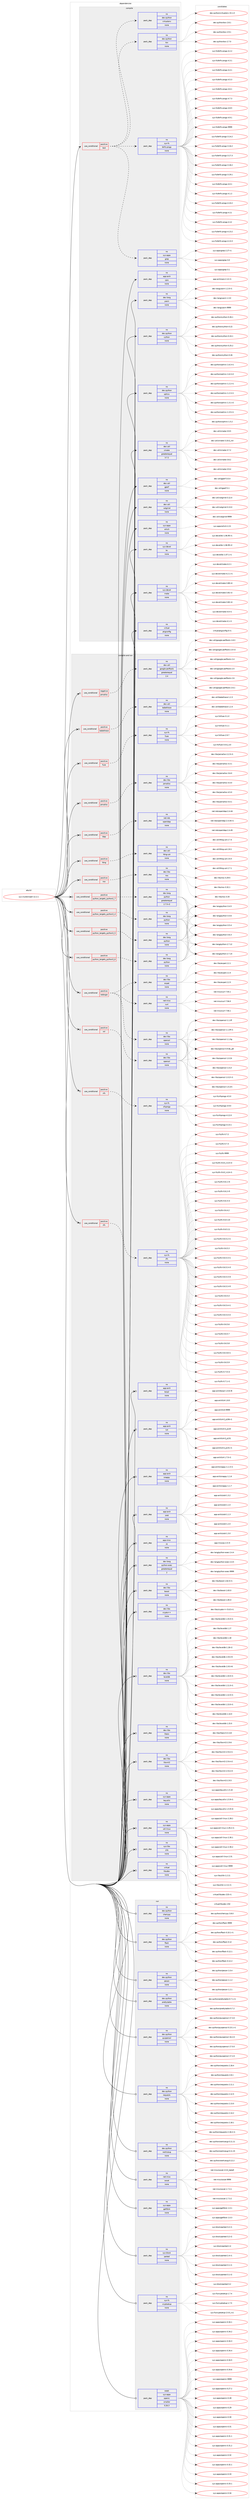 digraph prolog {

# *************
# Graph options
# *************

newrank=true;
concentrate=true;
compound=true;
graph [rankdir=LR,fontname=Helvetica,fontsize=10,ranksep=1.5];#, ranksep=2.5, nodesep=0.2];
edge  [arrowhead=vee];
node  [fontname=Helvetica,fontsize=10];

# **********
# The ebuild
# **********

subgraph cluster_leftcol {
color=gray;
rank=same;
label=<<i>ebuild</i>>;
id [label="sys-cluster/ceph-12.2.1", color=red, width=4, href="../sys-cluster/ceph-12.2.1.svg"];
}

# ****************
# The dependencies
# ****************

subgraph cluster_midcol {
color=gray;
label=<<i>dependencies</i>>;
subgraph cluster_compile {
fillcolor="#eeeeee";
style=filled;
label=<<i>compile</i>>;
subgraph cond115074 {
dependency478046 [label=<<TABLE BORDER="0" CELLBORDER="1" CELLSPACING="0" CELLPADDING="4"><TR><TD ROWSPAN="3" CELLPADDING="10">use_conditional</TD></TR><TR><TD>positive</TD></TR><TR><TD>test</TD></TR></TABLE>>, shape=none, color=red];
subgraph pack354634 {
dependency478047 [label=<<TABLE BORDER="0" CELLBORDER="1" CELLSPACING="0" CELLPADDING="4" WIDTH="220"><TR><TD ROWSPAN="6" CELLPADDING="30">pack_dep</TD></TR><TR><TD WIDTH="110">no</TD></TR><TR><TD>dev-python</TD></TR><TR><TD>tox</TD></TR><TR><TD>none</TD></TR><TR><TD></TD></TR></TABLE>>, shape=none, color=blue];
}
dependency478046:e -> dependency478047:w [weight=20,style="dashed",arrowhead="vee"];
subgraph pack354635 {
dependency478048 [label=<<TABLE BORDER="0" CELLBORDER="1" CELLSPACING="0" CELLPADDING="4" WIDTH="220"><TR><TD ROWSPAN="6" CELLPADDING="30">pack_dep</TD></TR><TR><TD WIDTH="110">no</TD></TR><TR><TD>dev-python</TD></TR><TR><TD>virtualenv</TD></TR><TR><TD>none</TD></TR><TR><TD></TD></TR></TABLE>>, shape=none, color=blue];
}
dependency478046:e -> dependency478048:w [weight=20,style="dashed",arrowhead="vee"];
subgraph pack354636 {
dependency478049 [label=<<TABLE BORDER="0" CELLBORDER="1" CELLSPACING="0" CELLPADDING="4" WIDTH="220"><TR><TD ROWSPAN="6" CELLPADDING="30">pack_dep</TD></TR><TR><TD WIDTH="110">no</TD></TR><TR><TD>sys-apps</TD></TR><TR><TD>grep</TD></TR><TR><TD>none</TD></TR><TR><TD></TD></TR></TABLE>>, shape=none, color=blue];
}
dependency478046:e -> dependency478049:w [weight=20,style="dashed",arrowhead="vee"];
subgraph pack354637 {
dependency478050 [label=<<TABLE BORDER="0" CELLBORDER="1" CELLSPACING="0" CELLPADDING="4" WIDTH="220"><TR><TD ROWSPAN="6" CELLPADDING="30">pack_dep</TD></TR><TR><TD WIDTH="110">no</TD></TR><TR><TD>sys-fs</TD></TR><TR><TD>btrfs-progs</TD></TR><TR><TD>none</TD></TR><TR><TD></TD></TR></TABLE>>, shape=none, color=blue];
}
dependency478046:e -> dependency478050:w [weight=20,style="dashed",arrowhead="vee"];
}
id:e -> dependency478046:w [weight=20,style="solid",arrowhead="vee"];
subgraph pack354638 {
dependency478051 [label=<<TABLE BORDER="0" CELLBORDER="1" CELLSPACING="0" CELLPADDING="4" WIDTH="220"><TR><TD ROWSPAN="6" CELLPADDING="30">pack_dep</TD></TR><TR><TD WIDTH="110">no</TD></TR><TR><TD>app-arch</TD></TR><TR><TD>cpio</TD></TR><TR><TD>none</TD></TR><TR><TD></TD></TR></TABLE>>, shape=none, color=blue];
}
id:e -> dependency478051:w [weight=20,style="solid",arrowhead="vee"];
subgraph pack354639 {
dependency478052 [label=<<TABLE BORDER="0" CELLBORDER="1" CELLSPACING="0" CELLPADDING="4" WIDTH="220"><TR><TD ROWSPAN="6" CELLPADDING="30">pack_dep</TD></TR><TR><TD WIDTH="110">no</TD></TR><TR><TD>dev-lang</TD></TR><TR><TD>yasm</TD></TR><TR><TD>none</TD></TR><TR><TD></TD></TR></TABLE>>, shape=none, color=blue];
}
id:e -> dependency478052:w [weight=20,style="solid",arrowhead="vee"];
subgraph pack354640 {
dependency478053 [label=<<TABLE BORDER="0" CELLBORDER="1" CELLSPACING="0" CELLPADDING="4" WIDTH="220"><TR><TD ROWSPAN="6" CELLPADDING="30">pack_dep</TD></TR><TR><TD WIDTH="110">no</TD></TR><TR><TD>dev-python</TD></TR><TR><TD>cython</TD></TR><TR><TD>none</TD></TR><TR><TD></TD></TR></TABLE>>, shape=none, color=blue];
}
id:e -> dependency478053:w [weight=20,style="solid",arrowhead="vee"];
subgraph pack354641 {
dependency478054 [label=<<TABLE BORDER="0" CELLBORDER="1" CELLSPACING="0" CELLPADDING="4" WIDTH="220"><TR><TD ROWSPAN="6" CELLPADDING="30">pack_dep</TD></TR><TR><TD WIDTH="110">no</TD></TR><TR><TD>dev-python</TD></TR><TR><TD>sphinx</TD></TR><TR><TD>none</TD></TR><TR><TD></TD></TR></TABLE>>, shape=none, color=blue];
}
id:e -> dependency478054:w [weight=20,style="solid",arrowhead="vee"];
subgraph pack354642 {
dependency478055 [label=<<TABLE BORDER="0" CELLBORDER="1" CELLSPACING="0" CELLPADDING="4" WIDTH="220"><TR><TD ROWSPAN="6" CELLPADDING="30">pack_dep</TD></TR><TR><TD WIDTH="110">no</TD></TR><TR><TD>dev-util</TD></TR><TR><TD>cmake</TD></TR><TR><TD>greaterequal</TD></TR><TR><TD>3.7.2</TD></TR></TABLE>>, shape=none, color=blue];
}
id:e -> dependency478055:w [weight=20,style="solid",arrowhead="vee"];
subgraph pack354643 {
dependency478056 [label=<<TABLE BORDER="0" CELLBORDER="1" CELLSPACING="0" CELLPADDING="4" WIDTH="220"><TR><TD ROWSPAN="6" CELLPADDING="30">pack_dep</TD></TR><TR><TD WIDTH="110">no</TD></TR><TR><TD>dev-util</TD></TR><TR><TD>gperf</TD></TR><TR><TD>none</TD></TR><TR><TD></TD></TR></TABLE>>, shape=none, color=blue];
}
id:e -> dependency478056:w [weight=20,style="solid",arrowhead="vee"];
subgraph pack354644 {
dependency478057 [label=<<TABLE BORDER="0" CELLBORDER="1" CELLSPACING="0" CELLPADDING="4" WIDTH="220"><TR><TD ROWSPAN="6" CELLPADDING="30">pack_dep</TD></TR><TR><TD WIDTH="110">no</TD></TR><TR><TD>dev-util</TD></TR><TR><TD>valgrind</TD></TR><TR><TD>none</TD></TR><TR><TD></TD></TR></TABLE>>, shape=none, color=blue];
}
id:e -> dependency478057:w [weight=20,style="solid",arrowhead="vee"];
subgraph pack354645 {
dependency478058 [label=<<TABLE BORDER="0" CELLBORDER="1" CELLSPACING="0" CELLPADDING="4" WIDTH="220"><TR><TD ROWSPAN="6" CELLPADDING="30">pack_dep</TD></TR><TR><TD WIDTH="110">no</TD></TR><TR><TD>sys-apps</TD></TR><TR><TD>which</TD></TR><TR><TD>none</TD></TR><TR><TD></TD></TR></TABLE>>, shape=none, color=blue];
}
id:e -> dependency478058:w [weight=20,style="solid",arrowhead="vee"];
subgraph pack354646 {
dependency478059 [label=<<TABLE BORDER="0" CELLBORDER="1" CELLSPACING="0" CELLPADDING="4" WIDTH="220"><TR><TD ROWSPAN="6" CELLPADDING="30">pack_dep</TD></TR><TR><TD WIDTH="110">no</TD></TR><TR><TD>sys-devel</TD></TR><TR><TD>bc</TD></TR><TR><TD>none</TD></TR><TR><TD></TD></TR></TABLE>>, shape=none, color=blue];
}
id:e -> dependency478059:w [weight=20,style="solid",arrowhead="vee"];
subgraph pack354647 {
dependency478060 [label=<<TABLE BORDER="0" CELLBORDER="1" CELLSPACING="0" CELLPADDING="4" WIDTH="220"><TR><TD ROWSPAN="6" CELLPADDING="30">pack_dep</TD></TR><TR><TD WIDTH="110">no</TD></TR><TR><TD>sys-devel</TD></TR><TR><TD>make</TD></TR><TR><TD>none</TD></TR><TR><TD></TD></TR></TABLE>>, shape=none, color=blue];
}
id:e -> dependency478060:w [weight=20,style="solid",arrowhead="vee"];
subgraph pack354648 {
dependency478061 [label=<<TABLE BORDER="0" CELLBORDER="1" CELLSPACING="0" CELLPADDING="4" WIDTH="220"><TR><TD ROWSPAN="6" CELLPADDING="30">pack_dep</TD></TR><TR><TD WIDTH="110">no</TD></TR><TR><TD>virtual</TD></TR><TR><TD>pkgconfig</TD></TR><TR><TD>none</TD></TR><TR><TD></TD></TR></TABLE>>, shape=none, color=blue];
}
id:e -> dependency478061:w [weight=20,style="solid",arrowhead="vee"];
}
subgraph cluster_compileandrun {
fillcolor="#eeeeee";
style=filled;
label=<<i>compile and run</i>>;
subgraph cond115075 {
dependency478062 [label=<<TABLE BORDER="0" CELLBORDER="1" CELLSPACING="0" CELLPADDING="4"><TR><TD ROWSPAN="3" CELLPADDING="10">use_conditional</TD></TR><TR><TD>negative</TD></TR><TR><TD>jemalloc</TD></TR></TABLE>>, shape=none, color=red];
subgraph pack354649 {
dependency478063 [label=<<TABLE BORDER="0" CELLBORDER="1" CELLSPACING="0" CELLPADDING="4" WIDTH="220"><TR><TD ROWSPAN="6" CELLPADDING="30">pack_dep</TD></TR><TR><TD WIDTH="110">no</TD></TR><TR><TD>dev-util</TD></TR><TR><TD>google-perftools</TD></TR><TR><TD>greaterequal</TD></TR><TR><TD>2.4</TD></TR></TABLE>>, shape=none, color=blue];
}
dependency478062:e -> dependency478063:w [weight=20,style="dashed",arrowhead="vee"];
}
id:e -> dependency478062:w [weight=20,style="solid",arrowhead="odotvee"];
subgraph cond115076 {
dependency478064 [label=<<TABLE BORDER="0" CELLBORDER="1" CELLSPACING="0" CELLPADDING="4"><TR><TD ROWSPAN="3" CELLPADDING="10">use_conditional</TD></TR><TR><TD>positive</TD></TR><TR><TD>babeltrace</TD></TR></TABLE>>, shape=none, color=red];
subgraph pack354650 {
dependency478065 [label=<<TABLE BORDER="0" CELLBORDER="1" CELLSPACING="0" CELLPADDING="4" WIDTH="220"><TR><TD ROWSPAN="6" CELLPADDING="30">pack_dep</TD></TR><TR><TD WIDTH="110">no</TD></TR><TR><TD>dev-util</TD></TR><TR><TD>babeltrace</TD></TR><TR><TD>none</TD></TR><TR><TD></TD></TR></TABLE>>, shape=none, color=blue];
}
dependency478064:e -> dependency478065:w [weight=20,style="dashed",arrowhead="vee"];
}
id:e -> dependency478064:w [weight=20,style="solid",arrowhead="odotvee"];
subgraph cond115077 {
dependency478066 [label=<<TABLE BORDER="0" CELLBORDER="1" CELLSPACING="0" CELLPADDING="4"><TR><TD ROWSPAN="3" CELLPADDING="10">use_conditional</TD></TR><TR><TD>positive</TD></TR><TR><TD>fuse</TD></TR></TABLE>>, shape=none, color=red];
subgraph pack354651 {
dependency478067 [label=<<TABLE BORDER="0" CELLBORDER="1" CELLSPACING="0" CELLPADDING="4" WIDTH="220"><TR><TD ROWSPAN="6" CELLPADDING="30">pack_dep</TD></TR><TR><TD WIDTH="110">no</TD></TR><TR><TD>sys-fs</TD></TR><TR><TD>fuse</TD></TR><TR><TD>none</TD></TR><TR><TD></TD></TR></TABLE>>, shape=none, color=blue];
}
dependency478066:e -> dependency478067:w [weight=20,style="dashed",arrowhead="vee"];
}
id:e -> dependency478066:w [weight=20,style="solid",arrowhead="odotvee"];
subgraph cond115078 {
dependency478068 [label=<<TABLE BORDER="0" CELLBORDER="1" CELLSPACING="0" CELLPADDING="4"><TR><TD ROWSPAN="3" CELLPADDING="10">use_conditional</TD></TR><TR><TD>positive</TD></TR><TR><TD>jemalloc</TD></TR></TABLE>>, shape=none, color=red];
subgraph pack354652 {
dependency478069 [label=<<TABLE BORDER="0" CELLBORDER="1" CELLSPACING="0" CELLPADDING="4" WIDTH="220"><TR><TD ROWSPAN="6" CELLPADDING="30">pack_dep</TD></TR><TR><TD WIDTH="110">no</TD></TR><TR><TD>dev-libs</TD></TR><TR><TD>jemalloc</TD></TR><TR><TD>none</TD></TR><TR><TD></TD></TR></TABLE>>, shape=none, color=blue];
}
dependency478068:e -> dependency478069:w [weight=20,style="dashed",arrowhead="vee"];
}
id:e -> dependency478068:w [weight=20,style="solid",arrowhead="odotvee"];
subgraph cond115079 {
dependency478070 [label=<<TABLE BORDER="0" CELLBORDER="1" CELLSPACING="0" CELLPADDING="4"><TR><TD ROWSPAN="3" CELLPADDING="10">use_conditional</TD></TR><TR><TD>positive</TD></TR><TR><TD>ldap</TD></TR></TABLE>>, shape=none, color=red];
subgraph pack354653 {
dependency478071 [label=<<TABLE BORDER="0" CELLBORDER="1" CELLSPACING="0" CELLPADDING="4" WIDTH="220"><TR><TD ROWSPAN="6" CELLPADDING="30">pack_dep</TD></TR><TR><TD WIDTH="110">no</TD></TR><TR><TD>net-nds</TD></TR><TR><TD>openldap</TD></TR><TR><TD>none</TD></TR><TR><TD></TD></TR></TABLE>>, shape=none, color=blue];
}
dependency478070:e -> dependency478071:w [weight=20,style="dashed",arrowhead="vee"];
}
id:e -> dependency478070:w [weight=20,style="solid",arrowhead="odotvee"];
subgraph cond115080 {
dependency478072 [label=<<TABLE BORDER="0" CELLBORDER="1" CELLSPACING="0" CELLPADDING="4"><TR><TD ROWSPAN="3" CELLPADDING="10">use_conditional</TD></TR><TR><TD>positive</TD></TR><TR><TD>lttng</TD></TR></TABLE>>, shape=none, color=red];
subgraph pack354654 {
dependency478073 [label=<<TABLE BORDER="0" CELLBORDER="1" CELLSPACING="0" CELLPADDING="4" WIDTH="220"><TR><TD ROWSPAN="6" CELLPADDING="30">pack_dep</TD></TR><TR><TD WIDTH="110">no</TD></TR><TR><TD>dev-util</TD></TR><TR><TD>lttng-ust</TD></TR><TR><TD>none</TD></TR><TR><TD></TD></TR></TABLE>>, shape=none, color=blue];
}
dependency478072:e -> dependency478073:w [weight=20,style="dashed",arrowhead="vee"];
}
id:e -> dependency478072:w [weight=20,style="solid",arrowhead="odotvee"];
subgraph cond115081 {
dependency478074 [label=<<TABLE BORDER="0" CELLBORDER="1" CELLSPACING="0" CELLPADDING="4"><TR><TD ROWSPAN="3" CELLPADDING="10">use_conditional</TD></TR><TR><TD>positive</TD></TR><TR><TD>nss</TD></TR></TABLE>>, shape=none, color=red];
subgraph pack354655 {
dependency478075 [label=<<TABLE BORDER="0" CELLBORDER="1" CELLSPACING="0" CELLPADDING="4" WIDTH="220"><TR><TD ROWSPAN="6" CELLPADDING="30">pack_dep</TD></TR><TR><TD WIDTH="110">no</TD></TR><TR><TD>dev-libs</TD></TR><TR><TD>nss</TD></TR><TR><TD>none</TD></TR><TR><TD></TD></TR></TABLE>>, shape=none, color=blue];
}
dependency478074:e -> dependency478075:w [weight=20,style="dashed",arrowhead="vee"];
}
id:e -> dependency478074:w [weight=20,style="solid",arrowhead="odotvee"];
subgraph cond115082 {
dependency478076 [label=<<TABLE BORDER="0" CELLBORDER="1" CELLSPACING="0" CELLPADDING="4"><TR><TD ROWSPAN="3" CELLPADDING="10">use_conditional</TD></TR><TR><TD>positive</TD></TR><TR><TD>python_targets_python2_7</TD></TR></TABLE>>, shape=none, color=red];
subgraph pack354656 {
dependency478077 [label=<<TABLE BORDER="0" CELLBORDER="1" CELLSPACING="0" CELLPADDING="4" WIDTH="220"><TR><TD ROWSPAN="6" CELLPADDING="30">pack_dep</TD></TR><TR><TD WIDTH="110">no</TD></TR><TR><TD>dev-lang</TD></TR><TR><TD>python</TD></TR><TR><TD>greaterequal</TD></TR><TR><TD>2.7.5-r2</TD></TR></TABLE>>, shape=none, color=blue];
}
dependency478076:e -> dependency478077:w [weight=20,style="dashed",arrowhead="vee"];
}
id:e -> dependency478076:w [weight=20,style="solid",arrowhead="odotvee"];
subgraph cond115083 {
dependency478078 [label=<<TABLE BORDER="0" CELLBORDER="1" CELLSPACING="0" CELLPADDING="4"><TR><TD ROWSPAN="3" CELLPADDING="10">use_conditional</TD></TR><TR><TD>positive</TD></TR><TR><TD>python_targets_python3_4</TD></TR></TABLE>>, shape=none, color=red];
subgraph pack354657 {
dependency478079 [label=<<TABLE BORDER="0" CELLBORDER="1" CELLSPACING="0" CELLPADDING="4" WIDTH="220"><TR><TD ROWSPAN="6" CELLPADDING="30">pack_dep</TD></TR><TR><TD WIDTH="110">no</TD></TR><TR><TD>dev-lang</TD></TR><TR><TD>python</TD></TR><TR><TD>none</TD></TR><TR><TD></TD></TR></TABLE>>, shape=none, color=blue];
}
dependency478078:e -> dependency478079:w [weight=20,style="dashed",arrowhead="vee"];
}
id:e -> dependency478078:w [weight=20,style="solid",arrowhead="odotvee"];
subgraph cond115084 {
dependency478080 [label=<<TABLE BORDER="0" CELLBORDER="1" CELLSPACING="0" CELLPADDING="4"><TR><TD ROWSPAN="3" CELLPADDING="10">use_conditional</TD></TR><TR><TD>positive</TD></TR><TR><TD>python_targets_python3_5</TD></TR></TABLE>>, shape=none, color=red];
subgraph pack354658 {
dependency478081 [label=<<TABLE BORDER="0" CELLBORDER="1" CELLSPACING="0" CELLPADDING="4" WIDTH="220"><TR><TD ROWSPAN="6" CELLPADDING="30">pack_dep</TD></TR><TR><TD WIDTH="110">no</TD></TR><TR><TD>dev-lang</TD></TR><TR><TD>python</TD></TR><TR><TD>none</TD></TR><TR><TD></TD></TR></TABLE>>, shape=none, color=blue];
}
dependency478080:e -> dependency478081:w [weight=20,style="dashed",arrowhead="vee"];
}
id:e -> dependency478080:w [weight=20,style="solid",arrowhead="odotvee"];
subgraph cond115085 {
dependency478082 [label=<<TABLE BORDER="0" CELLBORDER="1" CELLSPACING="0" CELLPADDING="4"><TR><TD ROWSPAN="3" CELLPADDING="10">use_conditional</TD></TR><TR><TD>positive</TD></TR><TR><TD>python_targets_python3_6</TD></TR></TABLE>>, shape=none, color=red];
subgraph pack354659 {
dependency478083 [label=<<TABLE BORDER="0" CELLBORDER="1" CELLSPACING="0" CELLPADDING="4" WIDTH="220"><TR><TD ROWSPAN="6" CELLPADDING="30">pack_dep</TD></TR><TR><TD WIDTH="110">no</TD></TR><TR><TD>dev-lang</TD></TR><TR><TD>python</TD></TR><TR><TD>none</TD></TR><TR><TD></TD></TR></TABLE>>, shape=none, color=blue];
}
dependency478082:e -> dependency478083:w [weight=20,style="dashed",arrowhead="vee"];
}
id:e -> dependency478082:w [weight=20,style="solid",arrowhead="odotvee"];
subgraph cond115086 {
dependency478084 [label=<<TABLE BORDER="0" CELLBORDER="1" CELLSPACING="0" CELLPADDING="4"><TR><TD ROWSPAN="3" CELLPADDING="10">use_conditional</TD></TR><TR><TD>positive</TD></TR><TR><TD>radosgw</TD></TR></TABLE>>, shape=none, color=red];
subgraph pack354660 {
dependency478085 [label=<<TABLE BORDER="0" CELLBORDER="1" CELLSPACING="0" CELLPADDING="4" WIDTH="220"><TR><TD ROWSPAN="6" CELLPADDING="30">pack_dep</TD></TR><TR><TD WIDTH="110">no</TD></TR><TR><TD>dev-libs</TD></TR><TR><TD>expat</TD></TR><TR><TD>none</TD></TR><TR><TD></TD></TR></TABLE>>, shape=none, color=blue];
}
dependency478084:e -> dependency478085:w [weight=20,style="dashed",arrowhead="vee"];
subgraph pack354661 {
dependency478086 [label=<<TABLE BORDER="0" CELLBORDER="1" CELLSPACING="0" CELLPADDING="4" WIDTH="220"><TR><TD ROWSPAN="6" CELLPADDING="30">pack_dep</TD></TR><TR><TD WIDTH="110">no</TD></TR><TR><TD>dev-libs</TD></TR><TR><TD>openssl</TD></TR><TR><TD>none</TD></TR><TR><TD></TD></TR></TABLE>>, shape=none, color=blue];
}
dependency478084:e -> dependency478086:w [weight=20,style="dashed",arrowhead="vee"];
subgraph pack354662 {
dependency478087 [label=<<TABLE BORDER="0" CELLBORDER="1" CELLSPACING="0" CELLPADDING="4" WIDTH="220"><TR><TD ROWSPAN="6" CELLPADDING="30">pack_dep</TD></TR><TR><TD WIDTH="110">no</TD></TR><TR><TD>net-misc</TD></TR><TR><TD>curl</TD></TR><TR><TD>none</TD></TR><TR><TD></TD></TR></TABLE>>, shape=none, color=blue];
}
dependency478084:e -> dependency478087:w [weight=20,style="dashed",arrowhead="vee"];
}
id:e -> dependency478084:w [weight=20,style="solid",arrowhead="odotvee"];
subgraph cond115087 {
dependency478088 [label=<<TABLE BORDER="0" CELLBORDER="1" CELLSPACING="0" CELLPADDING="4"><TR><TD ROWSPAN="3" CELLPADDING="10">use_conditional</TD></TR><TR><TD>positive</TD></TR><TR><TD>ssl</TD></TR></TABLE>>, shape=none, color=red];
subgraph pack354663 {
dependency478089 [label=<<TABLE BORDER="0" CELLBORDER="1" CELLSPACING="0" CELLPADDING="4" WIDTH="220"><TR><TD ROWSPAN="6" CELLPADDING="30">pack_dep</TD></TR><TR><TD WIDTH="110">no</TD></TR><TR><TD>dev-libs</TD></TR><TR><TD>openssl</TD></TR><TR><TD>none</TD></TR><TR><TD></TD></TR></TABLE>>, shape=none, color=blue];
}
dependency478088:e -> dependency478089:w [weight=20,style="dashed",arrowhead="vee"];
}
id:e -> dependency478088:w [weight=20,style="solid",arrowhead="odotvee"];
subgraph cond115088 {
dependency478090 [label=<<TABLE BORDER="0" CELLBORDER="1" CELLSPACING="0" CELLPADDING="4"><TR><TD ROWSPAN="3" CELLPADDING="10">use_conditional</TD></TR><TR><TD>positive</TD></TR><TR><TD>xfs</TD></TR></TABLE>>, shape=none, color=red];
subgraph pack354664 {
dependency478091 [label=<<TABLE BORDER="0" CELLBORDER="1" CELLSPACING="0" CELLPADDING="4" WIDTH="220"><TR><TD ROWSPAN="6" CELLPADDING="30">pack_dep</TD></TR><TR><TD WIDTH="110">no</TD></TR><TR><TD>sys-fs</TD></TR><TR><TD>xfsprogs</TD></TR><TR><TD>none</TD></TR><TR><TD></TD></TR></TABLE>>, shape=none, color=blue];
}
dependency478090:e -> dependency478091:w [weight=20,style="dashed",arrowhead="vee"];
}
id:e -> dependency478090:w [weight=20,style="solid",arrowhead="odotvee"];
subgraph cond115089 {
dependency478092 [label=<<TABLE BORDER="0" CELLBORDER="1" CELLSPACING="0" CELLPADDING="4"><TR><TD ROWSPAN="3" CELLPADDING="10">use_conditional</TD></TR><TR><TD>positive</TD></TR><TR><TD>zfs</TD></TR></TABLE>>, shape=none, color=red];
subgraph pack354665 {
dependency478093 [label=<<TABLE BORDER="0" CELLBORDER="1" CELLSPACING="0" CELLPADDING="4" WIDTH="220"><TR><TD ROWSPAN="6" CELLPADDING="30">pack_dep</TD></TR><TR><TD WIDTH="110">no</TD></TR><TR><TD>sys-fs</TD></TR><TR><TD>zfs</TD></TR><TR><TD>none</TD></TR><TR><TD></TD></TR></TABLE>>, shape=none, color=blue];
}
dependency478092:e -> dependency478093:w [weight=20,style="dashed",arrowhead="vee"];
}
id:e -> dependency478092:w [weight=20,style="solid",arrowhead="odotvee"];
subgraph pack354666 {
dependency478094 [label=<<TABLE BORDER="0" CELLBORDER="1" CELLSPACING="0" CELLPADDING="4" WIDTH="220"><TR><TD ROWSPAN="6" CELLPADDING="30">pack_dep</TD></TR><TR><TD WIDTH="110">no</TD></TR><TR><TD>app-arch</TD></TR><TR><TD>bzip2</TD></TR><TR><TD>none</TD></TR><TR><TD></TD></TR></TABLE>>, shape=none, color=blue];
}
id:e -> dependency478094:w [weight=20,style="solid",arrowhead="odotvee"];
subgraph pack354667 {
dependency478095 [label=<<TABLE BORDER="0" CELLBORDER="1" CELLSPACING="0" CELLPADDING="4" WIDTH="220"><TR><TD ROWSPAN="6" CELLPADDING="30">pack_dep</TD></TR><TR><TD WIDTH="110">no</TD></TR><TR><TD>app-arch</TD></TR><TR><TD>lz4</TD></TR><TR><TD>none</TD></TR><TR><TD></TD></TR></TABLE>>, shape=none, color=blue];
}
id:e -> dependency478095:w [weight=20,style="solid",arrowhead="odotvee"];
subgraph pack354668 {
dependency478096 [label=<<TABLE BORDER="0" CELLBORDER="1" CELLSPACING="0" CELLPADDING="4" WIDTH="220"><TR><TD ROWSPAN="6" CELLPADDING="30">pack_dep</TD></TR><TR><TD WIDTH="110">no</TD></TR><TR><TD>app-arch</TD></TR><TR><TD>snappy</TD></TR><TR><TD>none</TD></TR><TR><TD></TD></TR></TABLE>>, shape=none, color=blue];
}
id:e -> dependency478096:w [weight=20,style="solid",arrowhead="odotvee"];
subgraph pack354669 {
dependency478097 [label=<<TABLE BORDER="0" CELLBORDER="1" CELLSPACING="0" CELLPADDING="4" WIDTH="220"><TR><TD ROWSPAN="6" CELLPADDING="30">pack_dep</TD></TR><TR><TD WIDTH="110">no</TD></TR><TR><TD>app-arch</TD></TR><TR><TD>zstd</TD></TR><TR><TD>none</TD></TR><TR><TD></TD></TR></TABLE>>, shape=none, color=blue];
}
id:e -> dependency478097:w [weight=20,style="solid",arrowhead="odotvee"];
subgraph pack354670 {
dependency478098 [label=<<TABLE BORDER="0" CELLBORDER="1" CELLSPACING="0" CELLPADDING="4" WIDTH="220"><TR><TD ROWSPAN="6" CELLPADDING="30">pack_dep</TD></TR><TR><TD WIDTH="110">no</TD></TR><TR><TD>app-misc</TD></TR><TR><TD>jq</TD></TR><TR><TD>none</TD></TR><TR><TD></TD></TR></TABLE>>, shape=none, color=blue];
}
id:e -> dependency478098:w [weight=20,style="solid",arrowhead="odotvee"];
subgraph pack354671 {
dependency478099 [label=<<TABLE BORDER="0" CELLBORDER="1" CELLSPACING="0" CELLPADDING="4" WIDTH="220"><TR><TD ROWSPAN="6" CELLPADDING="30">pack_dep</TD></TR><TR><TD WIDTH="110">no</TD></TR><TR><TD>dev-lang</TD></TR><TR><TD>python-exec</TD></TR><TR><TD>greaterequal</TD></TR><TR><TD>2</TD></TR></TABLE>>, shape=none, color=blue];
}
id:e -> dependency478099:w [weight=20,style="solid",arrowhead="odotvee"];
subgraph pack354672 {
dependency478100 [label=<<TABLE BORDER="0" CELLBORDER="1" CELLSPACING="0" CELLPADDING="4" WIDTH="220"><TR><TD ROWSPAN="6" CELLPADDING="30">pack_dep</TD></TR><TR><TD WIDTH="110">no</TD></TR><TR><TD>dev-libs</TD></TR><TR><TD>boost</TD></TR><TR><TD>none</TD></TR><TR><TD></TD></TR></TABLE>>, shape=none, color=blue];
}
id:e -> dependency478100:w [weight=20,style="solid",arrowhead="odotvee"];
subgraph pack354673 {
dependency478101 [label=<<TABLE BORDER="0" CELLBORDER="1" CELLSPACING="0" CELLPADDING="4" WIDTH="220"><TR><TD ROWSPAN="6" CELLPADDING="30">pack_dep</TD></TR><TR><TD WIDTH="110">no</TD></TR><TR><TD>dev-libs</TD></TR><TR><TD>crypto++</TD></TR><TR><TD>none</TD></TR><TR><TD></TD></TR></TABLE>>, shape=none, color=blue];
}
id:e -> dependency478101:w [weight=20,style="solid",arrowhead="odotvee"];
subgraph pack354674 {
dependency478102 [label=<<TABLE BORDER="0" CELLBORDER="1" CELLSPACING="0" CELLPADDING="4" WIDTH="220"><TR><TD ROWSPAN="6" CELLPADDING="30">pack_dep</TD></TR><TR><TD WIDTH="110">no</TD></TR><TR><TD>dev-libs</TD></TR><TR><TD>leveldb</TD></TR><TR><TD>none</TD></TR><TR><TD></TD></TR></TABLE>>, shape=none, color=blue];
}
id:e -> dependency478102:w [weight=20,style="solid",arrowhead="odotvee"];
subgraph pack354675 {
dependency478103 [label=<<TABLE BORDER="0" CELLBORDER="1" CELLSPACING="0" CELLPADDING="4" WIDTH="220"><TR><TD ROWSPAN="6" CELLPADDING="30">pack_dep</TD></TR><TR><TD WIDTH="110">no</TD></TR><TR><TD>dev-libs</TD></TR><TR><TD>libaio</TD></TR><TR><TD>none</TD></TR><TR><TD></TD></TR></TABLE>>, shape=none, color=blue];
}
id:e -> dependency478103:w [weight=20,style="solid",arrowhead="odotvee"];
subgraph pack354676 {
dependency478104 [label=<<TABLE BORDER="0" CELLBORDER="1" CELLSPACING="0" CELLPADDING="4" WIDTH="220"><TR><TD ROWSPAN="6" CELLPADDING="30">pack_dep</TD></TR><TR><TD WIDTH="110">no</TD></TR><TR><TD>dev-libs</TD></TR><TR><TD>libxml2</TD></TR><TR><TD>none</TD></TR><TR><TD></TD></TR></TABLE>>, shape=none, color=blue];
}
id:e -> dependency478104:w [weight=20,style="solid",arrowhead="odotvee"];
subgraph pack354677 {
dependency478105 [label=<<TABLE BORDER="0" CELLBORDER="1" CELLSPACING="0" CELLPADDING="4" WIDTH="220"><TR><TD ROWSPAN="6" CELLPADDING="30">pack_dep</TD></TR><TR><TD WIDTH="110">no</TD></TR><TR><TD>sys-apps</TD></TR><TR><TD>keyutils</TD></TR><TR><TD>none</TD></TR><TR><TD></TD></TR></TABLE>>, shape=none, color=blue];
}
id:e -> dependency478105:w [weight=20,style="solid",arrowhead="odotvee"];
subgraph pack354678 {
dependency478106 [label=<<TABLE BORDER="0" CELLBORDER="1" CELLSPACING="0" CELLPADDING="4" WIDTH="220"><TR><TD ROWSPAN="6" CELLPADDING="30">pack_dep</TD></TR><TR><TD WIDTH="110">no</TD></TR><TR><TD>sys-apps</TD></TR><TR><TD>util-linux</TD></TR><TR><TD>none</TD></TR><TR><TD></TD></TR></TABLE>>, shape=none, color=blue];
}
id:e -> dependency478106:w [weight=20,style="solid",arrowhead="odotvee"];
subgraph pack354679 {
dependency478107 [label=<<TABLE BORDER="0" CELLBORDER="1" CELLSPACING="0" CELLPADDING="4" WIDTH="220"><TR><TD ROWSPAN="6" CELLPADDING="30">pack_dep</TD></TR><TR><TD WIDTH="110">no</TD></TR><TR><TD>sys-libs</TD></TR><TR><TD>zlib</TD></TR><TR><TD>none</TD></TR><TR><TD></TD></TR></TABLE>>, shape=none, color=blue];
}
id:e -> dependency478107:w [weight=20,style="solid",arrowhead="odotvee"];
subgraph pack354680 {
dependency478108 [label=<<TABLE BORDER="0" CELLBORDER="1" CELLSPACING="0" CELLPADDING="4" WIDTH="220"><TR><TD ROWSPAN="6" CELLPADDING="30">pack_dep</TD></TR><TR><TD WIDTH="110">no</TD></TR><TR><TD>virtual</TD></TR><TR><TD>libudev</TD></TR><TR><TD>none</TD></TR><TR><TD></TD></TR></TABLE>>, shape=none, color=blue];
}
id:e -> dependency478108:w [weight=20,style="solid",arrowhead="odotvee"];
}
subgraph cluster_run {
fillcolor="#eeeeee";
style=filled;
label=<<i>run</i>>;
subgraph pack354681 {
dependency478109 [label=<<TABLE BORDER="0" CELLBORDER="1" CELLSPACING="0" CELLPADDING="4" WIDTH="220"><TR><TD ROWSPAN="6" CELLPADDING="30">pack_dep</TD></TR><TR><TD WIDTH="110">no</TD></TR><TR><TD>dev-python</TD></TR><TR><TD>cherrypy</TD></TR><TR><TD>none</TD></TR><TR><TD></TD></TR></TABLE>>, shape=none, color=blue];
}
id:e -> dependency478109:w [weight=20,style="solid",arrowhead="odot"];
subgraph pack354682 {
dependency478110 [label=<<TABLE BORDER="0" CELLBORDER="1" CELLSPACING="0" CELLPADDING="4" WIDTH="220"><TR><TD ROWSPAN="6" CELLPADDING="30">pack_dep</TD></TR><TR><TD WIDTH="110">no</TD></TR><TR><TD>dev-python</TD></TR><TR><TD>flask</TD></TR><TR><TD>none</TD></TR><TR><TD></TD></TR></TABLE>>, shape=none, color=blue];
}
id:e -> dependency478110:w [weight=20,style="solid",arrowhead="odot"];
subgraph pack354683 {
dependency478111 [label=<<TABLE BORDER="0" CELLBORDER="1" CELLSPACING="0" CELLPADDING="4" WIDTH="220"><TR><TD ROWSPAN="6" CELLPADDING="30">pack_dep</TD></TR><TR><TD WIDTH="110">no</TD></TR><TR><TD>dev-python</TD></TR><TR><TD>pecan</TD></TR><TR><TD>none</TD></TR><TR><TD></TD></TR></TABLE>>, shape=none, color=blue];
}
id:e -> dependency478111:w [weight=20,style="solid",arrowhead="odot"];
subgraph pack354684 {
dependency478112 [label=<<TABLE BORDER="0" CELLBORDER="1" CELLSPACING="0" CELLPADDING="4" WIDTH="220"><TR><TD ROWSPAN="6" CELLPADDING="30">pack_dep</TD></TR><TR><TD WIDTH="110">no</TD></TR><TR><TD>dev-python</TD></TR><TR><TD>prettytable</TD></TR><TR><TD>none</TD></TR><TR><TD></TD></TR></TABLE>>, shape=none, color=blue];
}
id:e -> dependency478112:w [weight=20,style="solid",arrowhead="odot"];
subgraph pack354685 {
dependency478113 [label=<<TABLE BORDER="0" CELLBORDER="1" CELLSPACING="0" CELLPADDING="4" WIDTH="220"><TR><TD ROWSPAN="6" CELLPADDING="30">pack_dep</TD></TR><TR><TD WIDTH="110">no</TD></TR><TR><TD>dev-python</TD></TR><TR><TD>pyopenssl</TD></TR><TR><TD>none</TD></TR><TR><TD></TD></TR></TABLE>>, shape=none, color=blue];
}
id:e -> dependency478113:w [weight=20,style="solid",arrowhead="odot"];
subgraph pack354686 {
dependency478114 [label=<<TABLE BORDER="0" CELLBORDER="1" CELLSPACING="0" CELLPADDING="4" WIDTH="220"><TR><TD ROWSPAN="6" CELLPADDING="30">pack_dep</TD></TR><TR><TD WIDTH="110">no</TD></TR><TR><TD>dev-python</TD></TR><TR><TD>requests</TD></TR><TR><TD>none</TD></TR><TR><TD></TD></TR></TABLE>>, shape=none, color=blue];
}
id:e -> dependency478114:w [weight=20,style="solid",arrowhead="odot"];
subgraph pack354687 {
dependency478115 [label=<<TABLE BORDER="0" CELLBORDER="1" CELLSPACING="0" CELLPADDING="4" WIDTH="220"><TR><TD ROWSPAN="6" CELLPADDING="30">pack_dep</TD></TR><TR><TD WIDTH="110">no</TD></TR><TR><TD>dev-python</TD></TR><TR><TD>werkzeug</TD></TR><TR><TD>none</TD></TR><TR><TD></TD></TR></TABLE>>, shape=none, color=blue];
}
id:e -> dependency478115:w [weight=20,style="solid",arrowhead="odot"];
subgraph pack354688 {
dependency478116 [label=<<TABLE BORDER="0" CELLBORDER="1" CELLSPACING="0" CELLPADDING="4" WIDTH="220"><TR><TD ROWSPAN="6" CELLPADDING="30">pack_dep</TD></TR><TR><TD WIDTH="110">no</TD></TR><TR><TD>net-misc</TD></TR><TR><TD>socat</TD></TR><TR><TD>none</TD></TR><TR><TD></TD></TR></TABLE>>, shape=none, color=blue];
}
id:e -> dependency478116:w [weight=20,style="solid",arrowhead="odot"];
subgraph pack354689 {
dependency478117 [label=<<TABLE BORDER="0" CELLBORDER="1" CELLSPACING="0" CELLPADDING="4" WIDTH="220"><TR><TD ROWSPAN="6" CELLPADDING="30">pack_dep</TD></TR><TR><TD WIDTH="110">no</TD></TR><TR><TD>sys-apps</TD></TR><TR><TD>gptfdisk</TD></TR><TR><TD>none</TD></TR><TR><TD></TD></TR></TABLE>>, shape=none, color=blue];
}
id:e -> dependency478117:w [weight=20,style="solid",arrowhead="odot"];
subgraph pack354690 {
dependency478118 [label=<<TABLE BORDER="0" CELLBORDER="1" CELLSPACING="0" CELLPADDING="4" WIDTH="220"><TR><TD ROWSPAN="6" CELLPADDING="30">pack_dep</TD></TR><TR><TD WIDTH="110">no</TD></TR><TR><TD>sys-block</TD></TR><TR><TD>parted</TD></TR><TR><TD>none</TD></TR><TR><TD></TD></TR></TABLE>>, shape=none, color=blue];
}
id:e -> dependency478118:w [weight=20,style="solid",arrowhead="odot"];
subgraph pack354691 {
dependency478119 [label=<<TABLE BORDER="0" CELLBORDER="1" CELLSPACING="0" CELLPADDING="4" WIDTH="220"><TR><TD ROWSPAN="6" CELLPADDING="30">pack_dep</TD></TR><TR><TD WIDTH="110">no</TD></TR><TR><TD>sys-fs</TD></TR><TR><TD>cryptsetup</TD></TR><TR><TD>none</TD></TR><TR><TD></TD></TR></TABLE>>, shape=none, color=blue];
}
id:e -> dependency478119:w [weight=20,style="solid",arrowhead="odot"];
subgraph pack354692 {
dependency478120 [label=<<TABLE BORDER="0" CELLBORDER="1" CELLSPACING="0" CELLPADDING="4" WIDTH="220"><TR><TD ROWSPAN="6" CELLPADDING="30">pack_dep</TD></TR><TR><TD WIDTH="110">weak</TD></TR><TR><TD>sys-apps</TD></TR><TR><TD>openrc</TD></TR><TR><TD>smaller</TD></TR><TR><TD>0.26.3</TD></TR></TABLE>>, shape=none, color=blue];
}
id:e -> dependency478120:w [weight=20,style="solid",arrowhead="odot"];
}
}

# **************
# The candidates
# **************

subgraph cluster_choices {
rank=same;
color=gray;
label=<<i>candidates</i>>;

subgraph choice354634 {
color=black;
nodesep=1;
choice1001011184511212111610411111047116111120455046554648 [label="dev-python/tox-2.7.0", color=red, width=4,href="../dev-python/tox-2.7.0.svg"];
choice1001011184511212111610411111047116111120455046564649 [label="dev-python/tox-2.8.1", color=red, width=4,href="../dev-python/tox-2.8.1.svg"];
choice1001011184511212111610411111047116111120455046574649 [label="dev-python/tox-2.9.1", color=red, width=4,href="../dev-python/tox-2.9.1.svg"];
dependency478047:e -> choice1001011184511212111610411111047116111120455046554648:w [style=dotted,weight="100"];
dependency478047:e -> choice1001011184511212111610411111047116111120455046564649:w [style=dotted,weight="100"];
dependency478047:e -> choice1001011184511212111610411111047116111120455046574649:w [style=dotted,weight="100"];
}
subgraph choice354635 {
color=black;
nodesep=1;
choice10010111845112121116104111110471181051141161179710810111011845495346494648 [label="dev-python/virtualenv-15.1.0", color=red, width=4,href="../dev-python/virtualenv-15.1.0.svg"];
dependency478048:e -> choice10010111845112121116104111110471181051141161179710810111011845495346494648:w [style=dotted,weight="100"];
}
subgraph choice354636 {
color=black;
nodesep=1;
choice11512111545971121121154710311410111245504650554511449 [label="sys-apps/grep-2.27-r1", color=red, width=4,href="../sys-apps/grep-2.27-r1.svg"];
choice11512111545971121121154710311410111245514648 [label="sys-apps/grep-3.0", color=red, width=4,href="../sys-apps/grep-3.0.svg"];
choice11512111545971121121154710311410111245514649 [label="sys-apps/grep-3.1", color=red, width=4,href="../sys-apps/grep-3.1.svg"];
dependency478049:e -> choice11512111545971121121154710311410111245504650554511449:w [style=dotted,weight="100"];
dependency478049:e -> choice11512111545971121121154710311410111245514648:w [style=dotted,weight="100"];
dependency478049:e -> choice11512111545971121121154710311410111245514649:w [style=dotted,weight="100"];
}
subgraph choice354637 {
color=black;
nodesep=1;
choice1151211154510211547981161141021154511211411110311545514649524650 [label="sys-fs/btrfs-progs-3.14.2", color=red, width=4,href="../sys-fs/btrfs-progs-3.14.2.svg"];
choice1151211154510211547981161141021154511211411110311545514649544650 [label="sys-fs/btrfs-progs-3.16.2", color=red, width=4,href="../sys-fs/btrfs-progs-3.16.2.svg"];
choice1151211154510211547981161141021154511211411110311545514649554651 [label="sys-fs/btrfs-progs-3.17.3", color=red, width=4,href="../sys-fs/btrfs-progs-3.17.3.svg"];
choice1151211154510211547981161141021154511211411110311545514649564650 [label="sys-fs/btrfs-progs-3.18.2", color=red, width=4,href="../sys-fs/btrfs-progs-3.18.2.svg"];
choice1151211154510211547981161141021154511211411110311545514649574649 [label="sys-fs/btrfs-progs-3.19.1", color=red, width=4,href="../sys-fs/btrfs-progs-3.19.1.svg"];
choice11512111545102115479811611410211545112114111103115455246484649 [label="sys-fs/btrfs-progs-4.0.1", color=red, width=4,href="../sys-fs/btrfs-progs-4.0.1.svg"];
choice11512111545102115479811611410211545112114111103115455246494650 [label="sys-fs/btrfs-progs-4.1.2", color=red, width=4,href="../sys-fs/btrfs-progs-4.1.2.svg"];
choice1151211154510211547981161141021154511211411110311545524649484650 [label="sys-fs/btrfs-progs-4.10.2", color=red, width=4,href="../sys-fs/btrfs-progs-4.10.2.svg"];
choice115121115451021154798116114102115451121141111031154552464949 [label="sys-fs/btrfs-progs-4.11", color=red, width=4,href="../sys-fs/btrfs-progs-4.11.svg"];
choice115121115451021154798116114102115451121141111031154552464950 [label="sys-fs/btrfs-progs-4.12", color=red, width=4,href="../sys-fs/btrfs-progs-4.12.svg"];
choice1151211154510211547981161141021154511211411110311545524649514650 [label="sys-fs/btrfs-progs-4.13.2", color=red, width=4,href="../sys-fs/btrfs-progs-4.13.2.svg"];
choice1151211154510211547981161141021154511211411110311545524649514651 [label="sys-fs/btrfs-progs-4.13.3", color=red, width=4,href="../sys-fs/btrfs-progs-4.13.3.svg"];
choice11512111545102115479811611410211545112114111103115455246504650 [label="sys-fs/btrfs-progs-4.2.2", color=red, width=4,href="../sys-fs/btrfs-progs-4.2.2.svg"];
choice11512111545102115479811611410211545112114111103115455246514649 [label="sys-fs/btrfs-progs-4.3.1", color=red, width=4,href="../sys-fs/btrfs-progs-4.3.1.svg"];
choice11512111545102115479811611410211545112114111103115455246524649 [label="sys-fs/btrfs-progs-4.4.1", color=red, width=4,href="../sys-fs/btrfs-progs-4.4.1.svg"];
choice11512111545102115479811611410211545112114111103115455246534651 [label="sys-fs/btrfs-progs-4.5.3", color=red, width=4,href="../sys-fs/btrfs-progs-4.5.3.svg"];
choice11512111545102115479811611410211545112114111103115455246544649 [label="sys-fs/btrfs-progs-4.6.1", color=red, width=4,href="../sys-fs/btrfs-progs-4.6.1.svg"];
choice11512111545102115479811611410211545112114111103115455246554651 [label="sys-fs/btrfs-progs-4.7.3", color=red, width=4,href="../sys-fs/btrfs-progs-4.7.3.svg"];
choice11512111545102115479811611410211545112114111103115455246564653 [label="sys-fs/btrfs-progs-4.8.5", color=red, width=4,href="../sys-fs/btrfs-progs-4.8.5.svg"];
choice11512111545102115479811611410211545112114111103115455246574649 [label="sys-fs/btrfs-progs-4.9.1", color=red, width=4,href="../sys-fs/btrfs-progs-4.9.1.svg"];
choice115121115451021154798116114102115451121141111031154557575757 [label="sys-fs/btrfs-progs-9999", color=red, width=4,href="../sys-fs/btrfs-progs-9999.svg"];
dependency478050:e -> choice1151211154510211547981161141021154511211411110311545514649524650:w [style=dotted,weight="100"];
dependency478050:e -> choice1151211154510211547981161141021154511211411110311545514649544650:w [style=dotted,weight="100"];
dependency478050:e -> choice1151211154510211547981161141021154511211411110311545514649554651:w [style=dotted,weight="100"];
dependency478050:e -> choice1151211154510211547981161141021154511211411110311545514649564650:w [style=dotted,weight="100"];
dependency478050:e -> choice1151211154510211547981161141021154511211411110311545514649574649:w [style=dotted,weight="100"];
dependency478050:e -> choice11512111545102115479811611410211545112114111103115455246484649:w [style=dotted,weight="100"];
dependency478050:e -> choice11512111545102115479811611410211545112114111103115455246494650:w [style=dotted,weight="100"];
dependency478050:e -> choice1151211154510211547981161141021154511211411110311545524649484650:w [style=dotted,weight="100"];
dependency478050:e -> choice115121115451021154798116114102115451121141111031154552464949:w [style=dotted,weight="100"];
dependency478050:e -> choice115121115451021154798116114102115451121141111031154552464950:w [style=dotted,weight="100"];
dependency478050:e -> choice1151211154510211547981161141021154511211411110311545524649514650:w [style=dotted,weight="100"];
dependency478050:e -> choice1151211154510211547981161141021154511211411110311545524649514651:w [style=dotted,weight="100"];
dependency478050:e -> choice11512111545102115479811611410211545112114111103115455246504650:w [style=dotted,weight="100"];
dependency478050:e -> choice11512111545102115479811611410211545112114111103115455246514649:w [style=dotted,weight="100"];
dependency478050:e -> choice11512111545102115479811611410211545112114111103115455246524649:w [style=dotted,weight="100"];
dependency478050:e -> choice11512111545102115479811611410211545112114111103115455246534651:w [style=dotted,weight="100"];
dependency478050:e -> choice11512111545102115479811611410211545112114111103115455246544649:w [style=dotted,weight="100"];
dependency478050:e -> choice11512111545102115479811611410211545112114111103115455246554651:w [style=dotted,weight="100"];
dependency478050:e -> choice11512111545102115479811611410211545112114111103115455246564653:w [style=dotted,weight="100"];
dependency478050:e -> choice11512111545102115479811611410211545112114111103115455246574649:w [style=dotted,weight="100"];
dependency478050:e -> choice115121115451021154798116114102115451121141111031154557575757:w [style=dotted,weight="100"];
}
subgraph choice354638 {
color=black;
nodesep=1;
choice97112112459711499104479911210511145504649504511449 [label="app-arch/cpio-2.12-r1", color=red, width=4,href="../app-arch/cpio-2.12-r1.svg"];
dependency478051:e -> choice97112112459711499104479911210511145504649504511449:w [style=dotted,weight="100"];
}
subgraph choice354639 {
color=black;
nodesep=1;
choice100101118451089711010347121971151094549465046484511449 [label="dev-lang/yasm-1.2.0-r1", color=red, width=4,href="../dev-lang/yasm-1.2.0-r1.svg"];
choice10010111845108971101034712197115109454946514648 [label="dev-lang/yasm-1.3.0", color=red, width=4,href="../dev-lang/yasm-1.3.0.svg"];
choice100101118451089711010347121971151094557575757 [label="dev-lang/yasm-9999", color=red, width=4,href="../dev-lang/yasm-9999.svg"];
dependency478052:e -> choice100101118451089711010347121971151094549465046484511449:w [style=dotted,weight="100"];
dependency478052:e -> choice10010111845108971101034712197115109454946514648:w [style=dotted,weight="100"];
dependency478052:e -> choice100101118451089711010347121971151094557575757:w [style=dotted,weight="100"];
}
subgraph choice354640 {
color=black;
nodesep=1;
choice1001011184511212111610411111047991211161041111104548465050 [label="dev-python/cython-0.22", color=red, width=4,href="../dev-python/cython-0.22.svg"];
choice10010111845112121116104111110479912111610411111045484650524649 [label="dev-python/cython-0.24.1", color=red, width=4,href="../dev-python/cython-0.24.1.svg"];
choice10010111845112121116104111110479912111610411111045484650534650 [label="dev-python/cython-0.25.2", color=red, width=4,href="../dev-python/cython-0.25.2.svg"];
choice1001011184511212111610411111047991211161041111104548465054 [label="dev-python/cython-0.26", color=red, width=4,href="../dev-python/cython-0.26.svg"];
choice10010111845112121116104111110479912111610411111045484650544649 [label="dev-python/cython-0.26.1", color=red, width=4,href="../dev-python/cython-0.26.1.svg"];
dependency478053:e -> choice1001011184511212111610411111047991211161041111104548465050:w [style=dotted,weight="100"];
dependency478053:e -> choice10010111845112121116104111110479912111610411111045484650524649:w [style=dotted,weight="100"];
dependency478053:e -> choice10010111845112121116104111110479912111610411111045484650534650:w [style=dotted,weight="100"];
dependency478053:e -> choice1001011184511212111610411111047991211161041111104548465054:w [style=dotted,weight="100"];
dependency478053:e -> choice10010111845112121116104111110479912111610411111045484650544649:w [style=dotted,weight="100"];
}
subgraph choice354641 {
color=black;
nodesep=1;
choice10010111845112121116104111110471151121041051101204549465046504511449 [label="dev-python/sphinx-1.2.2-r1", color=red, width=4,href="../dev-python/sphinx-1.2.2-r1.svg"];
choice10010111845112121116104111110471151121041051101204549465046514511449 [label="dev-python/sphinx-1.2.3-r1", color=red, width=4,href="../dev-python/sphinx-1.2.3-r1.svg"];
choice10010111845112121116104111110471151121041051101204549465146494511450 [label="dev-python/sphinx-1.3.1-r2", color=red, width=4,href="../dev-python/sphinx-1.3.1-r2.svg"];
choice10010111845112121116104111110471151121041051101204549465146534511449 [label="dev-python/sphinx-1.3.5-r1", color=red, width=4,href="../dev-python/sphinx-1.3.5-r1.svg"];
choice1001011184511212111610411111047115112104105110120454946534650 [label="dev-python/sphinx-1.5.2", color=red, width=4,href="../dev-python/sphinx-1.5.2.svg"];
choice10010111845112121116104111110471151121041051101204549465446514511449 [label="dev-python/sphinx-1.6.3-r1", color=red, width=4,href="../dev-python/sphinx-1.6.3-r1.svg"];
choice10010111845112121116104111110471151121041051101204549465446514511450 [label="dev-python/sphinx-1.6.3-r2", color=red, width=4,href="../dev-python/sphinx-1.6.3-r2.svg"];
dependency478054:e -> choice10010111845112121116104111110471151121041051101204549465046504511449:w [style=dotted,weight="100"];
dependency478054:e -> choice10010111845112121116104111110471151121041051101204549465046514511449:w [style=dotted,weight="100"];
dependency478054:e -> choice10010111845112121116104111110471151121041051101204549465146494511450:w [style=dotted,weight="100"];
dependency478054:e -> choice10010111845112121116104111110471151121041051101204549465146534511449:w [style=dotted,weight="100"];
dependency478054:e -> choice1001011184511212111610411111047115112104105110120454946534650:w [style=dotted,weight="100"];
dependency478054:e -> choice10010111845112121116104111110471151121041051101204549465446514511449:w [style=dotted,weight="100"];
dependency478054:e -> choice10010111845112121116104111110471151121041051101204549465446514511450:w [style=dotted,weight="100"];
}
subgraph choice354642 {
color=black;
nodesep=1;
choice1001011184511711610510847991099710710145514649484648951149952 [label="dev-util/cmake-3.10.0_rc4", color=red, width=4,href="../dev-util/cmake-3.10.0_rc4.svg"];
choice10010111845117116105108479910997107101455146554650 [label="dev-util/cmake-3.7.2", color=red, width=4,href="../dev-util/cmake-3.7.2.svg"];
choice10010111845117116105108479910997107101455146564650 [label="dev-util/cmake-3.8.2", color=red, width=4,href="../dev-util/cmake-3.8.2.svg"];
choice10010111845117116105108479910997107101455146574652 [label="dev-util/cmake-3.9.4", color=red, width=4,href="../dev-util/cmake-3.9.4.svg"];
choice10010111845117116105108479910997107101455146574653 [label="dev-util/cmake-3.9.5", color=red, width=4,href="../dev-util/cmake-3.9.5.svg"];
dependency478055:e -> choice1001011184511711610510847991099710710145514649484648951149952:w [style=dotted,weight="100"];
dependency478055:e -> choice10010111845117116105108479910997107101455146554650:w [style=dotted,weight="100"];
dependency478055:e -> choice10010111845117116105108479910997107101455146564650:w [style=dotted,weight="100"];
dependency478055:e -> choice10010111845117116105108479910997107101455146574652:w [style=dotted,weight="100"];
dependency478055:e -> choice10010111845117116105108479910997107101455146574653:w [style=dotted,weight="100"];
}
subgraph choice354643 {
color=black;
nodesep=1;
choice1001011184511711610510847103112101114102455146484652 [label="dev-util/gperf-3.0.4", color=red, width=4,href="../dev-util/gperf-3.0.4.svg"];
choice100101118451171161051084710311210111410245514649 [label="dev-util/gperf-3.1", color=red, width=4,href="../dev-util/gperf-3.1.svg"];
dependency478056:e -> choice1001011184511711610510847103112101114102455146484652:w [style=dotted,weight="100"];
dependency478056:e -> choice100101118451171161051084710311210111410245514649:w [style=dotted,weight="100"];
}
subgraph choice354644 {
color=black;
nodesep=1;
choice10010111845117116105108471189710810311410511010045514649504648 [label="dev-util/valgrind-3.12.0", color=red, width=4,href="../dev-util/valgrind-3.12.0.svg"];
choice10010111845117116105108471189710810311410511010045514649514648 [label="dev-util/valgrind-3.13.0", color=red, width=4,href="../dev-util/valgrind-3.13.0.svg"];
choice1001011184511711610510847118971081031141051101004557575757 [label="dev-util/valgrind-9999", color=red, width=4,href="../dev-util/valgrind-9999.svg"];
dependency478057:e -> choice10010111845117116105108471189710810311410511010045514649504648:w [style=dotted,weight="100"];
dependency478057:e -> choice10010111845117116105108471189710810311410511010045514649514648:w [style=dotted,weight="100"];
dependency478057:e -> choice1001011184511711610510847118971081031141051101004557575757:w [style=dotted,weight="100"];
}
subgraph choice354645 {
color=black;
nodesep=1;
choice115121115459711211211547119104105991044550465049 [label="sys-apps/which-2.21", color=red, width=4,href="../sys-apps/which-2.21.svg"];
dependency478058:e -> choice115121115459711211211547119104105991044550465049:w [style=dotted,weight="100"];
}
subgraph choice354646 {
color=black;
nodesep=1;
choice1151211154510010111810110847989945494648544657534511449 [label="sys-devel/bc-1.06.95-r1", color=red, width=4,href="../sys-devel/bc-1.06.95-r1.svg"];
choice1151211154510010111810110847989945494648544657534511450 [label="sys-devel/bc-1.06.95-r2", color=red, width=4,href="../sys-devel/bc-1.06.95-r2.svg"];
choice11512111545100101118101108479899454946485546494511449 [label="sys-devel/bc-1.07.1-r1", color=red, width=4,href="../sys-devel/bc-1.07.1-r1.svg"];
dependency478059:e -> choice1151211154510010111810110847989945494648544657534511449:w [style=dotted,weight="100"];
dependency478059:e -> choice1151211154510010111810110847989945494648544657534511450:w [style=dotted,weight="100"];
dependency478059:e -> choice11512111545100101118101108479899454946485546494511449:w [style=dotted,weight="100"];
}
subgraph choice354647 {
color=black;
nodesep=1;
choice11512111545100101118101108471099710710145514656484511452 [label="sys-devel/make-3.80-r4", color=red, width=4,href="../sys-devel/make-3.80-r4.svg"];
choice11512111545100101118101108471099710710145514656494511450 [label="sys-devel/make-3.81-r2", color=red, width=4,href="../sys-devel/make-3.81-r2.svg"];
choice11512111545100101118101108471099710710145514656504511452 [label="sys-devel/make-3.82-r4", color=red, width=4,href="../sys-devel/make-3.82-r4.svg"];
choice115121115451001011181011084710997107101455246484511449 [label="sys-devel/make-4.0-r1", color=red, width=4,href="../sys-devel/make-4.0-r1.svg"];
choice115121115451001011181011084710997107101455246494511449 [label="sys-devel/make-4.1-r1", color=red, width=4,href="../sys-devel/make-4.1-r1.svg"];
choice115121115451001011181011084710997107101455246504649 [label="sys-devel/make-4.2.1", color=red, width=4,href="../sys-devel/make-4.2.1.svg"];
choice1151211154510010111810110847109971071014552465046494511449 [label="sys-devel/make-4.2.1-r1", color=red, width=4,href="../sys-devel/make-4.2.1-r1.svg"];
dependency478060:e -> choice11512111545100101118101108471099710710145514656484511452:w [style=dotted,weight="100"];
dependency478060:e -> choice11512111545100101118101108471099710710145514656494511450:w [style=dotted,weight="100"];
dependency478060:e -> choice11512111545100101118101108471099710710145514656504511452:w [style=dotted,weight="100"];
dependency478060:e -> choice115121115451001011181011084710997107101455246484511449:w [style=dotted,weight="100"];
dependency478060:e -> choice115121115451001011181011084710997107101455246494511449:w [style=dotted,weight="100"];
dependency478060:e -> choice115121115451001011181011084710997107101455246504649:w [style=dotted,weight="100"];
dependency478060:e -> choice1151211154510010111810110847109971071014552465046494511449:w [style=dotted,weight="100"];
}
subgraph choice354648 {
color=black;
nodesep=1;
choice11810511411611797108471121071039911111010210510345484511449 [label="virtual/pkgconfig-0-r1", color=red, width=4,href="../virtual/pkgconfig-0-r1.svg"];
dependency478061:e -> choice11810511411611797108471121071039911111010210510345484511449:w [style=dotted,weight="100"];
}
subgraph choice354649 {
color=black;
nodesep=1;
choice100101118451171161051084710311111110310810145112101114102116111111108115454946564651 [label="dev-util/google-perftools-1.8.3", color=red, width=4,href="../dev-util/google-perftools-1.8.3.svg"];
choice100101118451171161051084710311111110310810145112101114102116111111108115455046484511450 [label="dev-util/google-perftools-2.0-r2", color=red, width=4,href="../dev-util/google-perftools-2.0-r2.svg"];
choice10010111845117116105108471031111111031081014511210111410211611111110811545504652 [label="dev-util/google-perftools-2.4", color=red, width=4,href="../dev-util/google-perftools-2.4.svg"];
choice10010111845117116105108471031111111031081014511210111410211611111110811545504653 [label="dev-util/google-perftools-2.5", color=red, width=4,href="../dev-util/google-perftools-2.5.svg"];
choice10010111845117116105108471031111111031081014511210111410211611111110811545504654 [label="dev-util/google-perftools-2.6", color=red, width=4,href="../dev-util/google-perftools-2.6.svg"];
choice100101118451171161051084710311111110310810145112101114102116111111108115455046544649 [label="dev-util/google-perftools-2.6.1", color=red, width=4,href="../dev-util/google-perftools-2.6.1.svg"];
dependency478063:e -> choice100101118451171161051084710311111110310810145112101114102116111111108115454946564651:w [style=dotted,weight="100"];
dependency478063:e -> choice100101118451171161051084710311111110310810145112101114102116111111108115455046484511450:w [style=dotted,weight="100"];
dependency478063:e -> choice10010111845117116105108471031111111031081014511210111410211611111110811545504652:w [style=dotted,weight="100"];
dependency478063:e -> choice10010111845117116105108471031111111031081014511210111410211611111110811545504653:w [style=dotted,weight="100"];
dependency478063:e -> choice10010111845117116105108471031111111031081014511210111410211611111110811545504654:w [style=dotted,weight="100"];
dependency478063:e -> choice100101118451171161051084710311111110310810145112101114102116111111108115455046544649:w [style=dotted,weight="100"];
}
subgraph choice354650 {
color=black;
nodesep=1;
choice10010111845117116105108479897981011081161149799101454946504651 [label="dev-util/babeltrace-1.2.3", color=red, width=4,href="../dev-util/babeltrace-1.2.3.svg"];
choice10010111845117116105108479897981011081161149799101454946504652 [label="dev-util/babeltrace-1.2.4", color=red, width=4,href="../dev-util/babeltrace-1.2.4.svg"];
dependency478065:e -> choice10010111845117116105108479897981011081161149799101454946504651:w [style=dotted,weight="100"];
dependency478065:e -> choice10010111845117116105108479897981011081161149799101454946504652:w [style=dotted,weight="100"];
}
subgraph choice354651 {
color=black;
nodesep=1;
choice1151211154510211547102117115101455046574655 [label="sys-fs/fuse-2.9.7", color=red, width=4,href="../sys-fs/fuse-2.9.7.svg"];
choice1151211154510211547102117115101455146484648951149951 [label="sys-fs/fuse-3.0.0_rc3", color=red, width=4,href="../sys-fs/fuse-3.0.0_rc3.svg"];
choice1151211154510211547102117115101455146494648 [label="sys-fs/fuse-3.1.0", color=red, width=4,href="../sys-fs/fuse-3.1.0.svg"];
choice1151211154510211547102117115101455146494649 [label="sys-fs/fuse-3.1.1", color=red, width=4,href="../sys-fs/fuse-3.1.1.svg"];
dependency478067:e -> choice1151211154510211547102117115101455046574655:w [style=dotted,weight="100"];
dependency478067:e -> choice1151211154510211547102117115101455146484648951149951:w [style=dotted,weight="100"];
dependency478067:e -> choice1151211154510211547102117115101455146494648:w [style=dotted,weight="100"];
dependency478067:e -> choice1151211154510211547102117115101455146494649:w [style=dotted,weight="100"];
}
subgraph choice354652 {
color=black;
nodesep=1;
choice10010111845108105981154710610110997108108111994550465046534511449 [label="dev-libs/jemalloc-2.2.5-r1", color=red, width=4,href="../dev-libs/jemalloc-2.2.5-r1.svg"];
choice1001011184510810598115471061011099710810811199455146514649 [label="dev-libs/jemalloc-3.3.1", color=red, width=4,href="../dev-libs/jemalloc-3.3.1.svg"];
choice1001011184510810598115471061011099710810811199455146544648 [label="dev-libs/jemalloc-3.6.0", color=red, width=4,href="../dev-libs/jemalloc-3.6.0.svg"];
choice1001011184510810598115471061011099710810811199455246524648 [label="dev-libs/jemalloc-4.4.0", color=red, width=4,href="../dev-libs/jemalloc-4.4.0.svg"];
choice1001011184510810598115471061011099710810811199455246534648 [label="dev-libs/jemalloc-4.5.0", color=red, width=4,href="../dev-libs/jemalloc-4.5.0.svg"];
choice1001011184510810598115471061011099710810811199455346484649 [label="dev-libs/jemalloc-5.0.1", color=red, width=4,href="../dev-libs/jemalloc-5.0.1.svg"];
dependency478069:e -> choice10010111845108105981154710610110997108108111994550465046534511449:w [style=dotted,weight="100"];
dependency478069:e -> choice1001011184510810598115471061011099710810811199455146514649:w [style=dotted,weight="100"];
dependency478069:e -> choice1001011184510810598115471061011099710810811199455146544648:w [style=dotted,weight="100"];
dependency478069:e -> choice1001011184510810598115471061011099710810811199455246524648:w [style=dotted,weight="100"];
dependency478069:e -> choice1001011184510810598115471061011099710810811199455246534648:w [style=dotted,weight="100"];
dependency478069:e -> choice1001011184510810598115471061011099710810811199455346484649:w [style=dotted,weight="100"];
}
subgraph choice354653 {
color=black;
nodesep=1;
choice11010111645110100115471111121011101081009711245504652465252 [label="net-nds/openldap-2.4.44", color=red, width=4,href="../net-nds/openldap-2.4.44.svg"];
choice110101116451101001154711111210111010810097112455046524652524511449 [label="net-nds/openldap-2.4.44-r1", color=red, width=4,href="../net-nds/openldap-2.4.44-r1.svg"];
choice11010111645110100115471111121011101081009711245504652465253 [label="net-nds/openldap-2.4.45", color=red, width=4,href="../net-nds/openldap-2.4.45.svg"];
dependency478071:e -> choice11010111645110100115471111121011101081009711245504652465252:w [style=dotted,weight="100"];
dependency478071:e -> choice110101116451101001154711111210111010810097112455046524652524511449:w [style=dotted,weight="100"];
dependency478071:e -> choice11010111645110100115471111121011101081009711245504652465253:w [style=dotted,weight="100"];
}
subgraph choice354654 {
color=black;
nodesep=1;
choice100101118451171161051084710811611611010345117115116455046544653 [label="dev-util/lttng-ust-2.6.5", color=red, width=4,href="../dev-util/lttng-ust-2.6.5.svg"];
choice100101118451171161051084710811611611010345117115116455046554649 [label="dev-util/lttng-ust-2.7.1", color=red, width=4,href="../dev-util/lttng-ust-2.7.1.svg"];
choice100101118451171161051084710811611611010345117115116455046554652 [label="dev-util/lttng-ust-2.7.4", color=red, width=4,href="../dev-util/lttng-ust-2.7.4.svg"];
choice100101118451171161051084710811611611010345117115116455046564649 [label="dev-util/lttng-ust-2.8.1", color=red, width=4,href="../dev-util/lttng-ust-2.8.1.svg"];
dependency478073:e -> choice100101118451171161051084710811611611010345117115116455046544653:w [style=dotted,weight="100"];
dependency478073:e -> choice100101118451171161051084710811611611010345117115116455046554649:w [style=dotted,weight="100"];
dependency478073:e -> choice100101118451171161051084710811611611010345117115116455046554652:w [style=dotted,weight="100"];
dependency478073:e -> choice100101118451171161051084710811611611010345117115116455046564649:w [style=dotted,weight="100"];
}
subgraph choice354655 {
color=black;
nodesep=1;
choice10010111845108105981154711011511545514650574653 [label="dev-libs/nss-3.29.5", color=red, width=4,href="../dev-libs/nss-3.29.5.svg"];
choice10010111845108105981154711011511545514651504649 [label="dev-libs/nss-3.32.1", color=red, width=4,href="../dev-libs/nss-3.32.1.svg"];
choice1001011184510810598115471101151154551465151 [label="dev-libs/nss-3.33", color=red, width=4,href="../dev-libs/nss-3.33.svg"];
dependency478075:e -> choice10010111845108105981154711011511545514650574653:w [style=dotted,weight="100"];
dependency478075:e -> choice10010111845108105981154711011511545514651504649:w [style=dotted,weight="100"];
dependency478075:e -> choice1001011184510810598115471101151154551465151:w [style=dotted,weight="100"];
}
subgraph choice354656 {
color=black;
nodesep=1;
choice10010111845108971101034711212111610411111045504655464950 [label="dev-lang/python-2.7.12", color=red, width=4,href="../dev-lang/python-2.7.12.svg"];
choice10010111845108971101034711212111610411111045504655464952 [label="dev-lang/python-2.7.14", color=red, width=4,href="../dev-lang/python-2.7.14.svg"];
choice100101118451089711010347112121116104111110455146524653 [label="dev-lang/python-3.4.5", color=red, width=4,href="../dev-lang/python-3.4.5.svg"];
choice100101118451089711010347112121116104111110455146524654 [label="dev-lang/python-3.4.6", color=red, width=4,href="../dev-lang/python-3.4.6.svg"];
choice100101118451089711010347112121116104111110455146534652 [label="dev-lang/python-3.5.4", color=red, width=4,href="../dev-lang/python-3.5.4.svg"];
choice100101118451089711010347112121116104111110455146544651 [label="dev-lang/python-3.6.3", color=red, width=4,href="../dev-lang/python-3.6.3.svg"];
dependency478077:e -> choice10010111845108971101034711212111610411111045504655464950:w [style=dotted,weight="100"];
dependency478077:e -> choice10010111845108971101034711212111610411111045504655464952:w [style=dotted,weight="100"];
dependency478077:e -> choice100101118451089711010347112121116104111110455146524653:w [style=dotted,weight="100"];
dependency478077:e -> choice100101118451089711010347112121116104111110455146524654:w [style=dotted,weight="100"];
dependency478077:e -> choice100101118451089711010347112121116104111110455146534652:w [style=dotted,weight="100"];
dependency478077:e -> choice100101118451089711010347112121116104111110455146544651:w [style=dotted,weight="100"];
}
subgraph choice354657 {
color=black;
nodesep=1;
choice10010111845108971101034711212111610411111045504655464950 [label="dev-lang/python-2.7.12", color=red, width=4,href="../dev-lang/python-2.7.12.svg"];
choice10010111845108971101034711212111610411111045504655464952 [label="dev-lang/python-2.7.14", color=red, width=4,href="../dev-lang/python-2.7.14.svg"];
choice100101118451089711010347112121116104111110455146524653 [label="dev-lang/python-3.4.5", color=red, width=4,href="../dev-lang/python-3.4.5.svg"];
choice100101118451089711010347112121116104111110455146524654 [label="dev-lang/python-3.4.6", color=red, width=4,href="../dev-lang/python-3.4.6.svg"];
choice100101118451089711010347112121116104111110455146534652 [label="dev-lang/python-3.5.4", color=red, width=4,href="../dev-lang/python-3.5.4.svg"];
choice100101118451089711010347112121116104111110455146544651 [label="dev-lang/python-3.6.3", color=red, width=4,href="../dev-lang/python-3.6.3.svg"];
dependency478079:e -> choice10010111845108971101034711212111610411111045504655464950:w [style=dotted,weight="100"];
dependency478079:e -> choice10010111845108971101034711212111610411111045504655464952:w [style=dotted,weight="100"];
dependency478079:e -> choice100101118451089711010347112121116104111110455146524653:w [style=dotted,weight="100"];
dependency478079:e -> choice100101118451089711010347112121116104111110455146524654:w [style=dotted,weight="100"];
dependency478079:e -> choice100101118451089711010347112121116104111110455146534652:w [style=dotted,weight="100"];
dependency478079:e -> choice100101118451089711010347112121116104111110455146544651:w [style=dotted,weight="100"];
}
subgraph choice354658 {
color=black;
nodesep=1;
choice10010111845108971101034711212111610411111045504655464950 [label="dev-lang/python-2.7.12", color=red, width=4,href="../dev-lang/python-2.7.12.svg"];
choice10010111845108971101034711212111610411111045504655464952 [label="dev-lang/python-2.7.14", color=red, width=4,href="../dev-lang/python-2.7.14.svg"];
choice100101118451089711010347112121116104111110455146524653 [label="dev-lang/python-3.4.5", color=red, width=4,href="../dev-lang/python-3.4.5.svg"];
choice100101118451089711010347112121116104111110455146524654 [label="dev-lang/python-3.4.6", color=red, width=4,href="../dev-lang/python-3.4.6.svg"];
choice100101118451089711010347112121116104111110455146534652 [label="dev-lang/python-3.5.4", color=red, width=4,href="../dev-lang/python-3.5.4.svg"];
choice100101118451089711010347112121116104111110455146544651 [label="dev-lang/python-3.6.3", color=red, width=4,href="../dev-lang/python-3.6.3.svg"];
dependency478081:e -> choice10010111845108971101034711212111610411111045504655464950:w [style=dotted,weight="100"];
dependency478081:e -> choice10010111845108971101034711212111610411111045504655464952:w [style=dotted,weight="100"];
dependency478081:e -> choice100101118451089711010347112121116104111110455146524653:w [style=dotted,weight="100"];
dependency478081:e -> choice100101118451089711010347112121116104111110455146524654:w [style=dotted,weight="100"];
dependency478081:e -> choice100101118451089711010347112121116104111110455146534652:w [style=dotted,weight="100"];
dependency478081:e -> choice100101118451089711010347112121116104111110455146544651:w [style=dotted,weight="100"];
}
subgraph choice354659 {
color=black;
nodesep=1;
choice10010111845108971101034711212111610411111045504655464950 [label="dev-lang/python-2.7.12", color=red, width=4,href="../dev-lang/python-2.7.12.svg"];
choice10010111845108971101034711212111610411111045504655464952 [label="dev-lang/python-2.7.14", color=red, width=4,href="../dev-lang/python-2.7.14.svg"];
choice100101118451089711010347112121116104111110455146524653 [label="dev-lang/python-3.4.5", color=red, width=4,href="../dev-lang/python-3.4.5.svg"];
choice100101118451089711010347112121116104111110455146524654 [label="dev-lang/python-3.4.6", color=red, width=4,href="../dev-lang/python-3.4.6.svg"];
choice100101118451089711010347112121116104111110455146534652 [label="dev-lang/python-3.5.4", color=red, width=4,href="../dev-lang/python-3.5.4.svg"];
choice100101118451089711010347112121116104111110455146544651 [label="dev-lang/python-3.6.3", color=red, width=4,href="../dev-lang/python-3.6.3.svg"];
dependency478083:e -> choice10010111845108971101034711212111610411111045504655464950:w [style=dotted,weight="100"];
dependency478083:e -> choice10010111845108971101034711212111610411111045504655464952:w [style=dotted,weight="100"];
dependency478083:e -> choice100101118451089711010347112121116104111110455146524653:w [style=dotted,weight="100"];
dependency478083:e -> choice100101118451089711010347112121116104111110455146524654:w [style=dotted,weight="100"];
dependency478083:e -> choice100101118451089711010347112121116104111110455146534652:w [style=dotted,weight="100"];
dependency478083:e -> choice100101118451089711010347112121116104111110455146544651:w [style=dotted,weight="100"];
}
subgraph choice354660 {
color=black;
nodesep=1;
choice10010111845108105981154710112011297116455046504649 [label="dev-libs/expat-2.2.1", color=red, width=4,href="../dev-libs/expat-2.2.1.svg"];
choice10010111845108105981154710112011297116455046504652 [label="dev-libs/expat-2.2.4", color=red, width=4,href="../dev-libs/expat-2.2.4.svg"];
choice10010111845108105981154710112011297116455046504653 [label="dev-libs/expat-2.2.5", color=red, width=4,href="../dev-libs/expat-2.2.5.svg"];
dependency478085:e -> choice10010111845108105981154710112011297116455046504649:w [style=dotted,weight="100"];
dependency478085:e -> choice10010111845108105981154710112011297116455046504652:w [style=dotted,weight="100"];
dependency478085:e -> choice10010111845108105981154710112011297116455046504653:w [style=dotted,weight="100"];
}
subgraph choice354661 {
color=black;
nodesep=1;
choice1001011184510810598115471111121011101151151084548465746561229511256 [label="dev-libs/openssl-0.9.8z_p8", color=red, width=4,href="../dev-libs/openssl-0.9.8z_p8.svg"];
choice100101118451081059811547111112101110115115108454946484650107 [label="dev-libs/openssl-1.0.2k", color=red, width=4,href="../dev-libs/openssl-1.0.2k.svg"];
choice100101118451081059811547111112101110115115108454946484650108 [label="dev-libs/openssl-1.0.2l", color=red, width=4,href="../dev-libs/openssl-1.0.2l.svg"];
choice1001011184510810598115471111121011101151151084549464846501084511449 [label="dev-libs/openssl-1.0.2l-r1", color=red, width=4,href="../dev-libs/openssl-1.0.2l-r1.svg"];
choice100101118451081059811547111112101110115115108454946484650109 [label="dev-libs/openssl-1.0.2m", color=red, width=4,href="../dev-libs/openssl-1.0.2m.svg"];
choice100101118451081059811547111112101110115115108454946494648102 [label="dev-libs/openssl-1.1.0f", color=red, width=4,href="../dev-libs/openssl-1.1.0f.svg"];
choice1001011184510810598115471111121011101151151084549464946481024511449 [label="dev-libs/openssl-1.1.0f-r1", color=red, width=4,href="../dev-libs/openssl-1.1.0f-r1.svg"];
choice100101118451081059811547111112101110115115108454946494648103 [label="dev-libs/openssl-1.1.0g", color=red, width=4,href="../dev-libs/openssl-1.1.0g.svg"];
dependency478086:e -> choice1001011184510810598115471111121011101151151084548465746561229511256:w [style=dotted,weight="100"];
dependency478086:e -> choice100101118451081059811547111112101110115115108454946484650107:w [style=dotted,weight="100"];
dependency478086:e -> choice100101118451081059811547111112101110115115108454946484650108:w [style=dotted,weight="100"];
dependency478086:e -> choice1001011184510810598115471111121011101151151084549464846501084511449:w [style=dotted,weight="100"];
dependency478086:e -> choice100101118451081059811547111112101110115115108454946484650109:w [style=dotted,weight="100"];
dependency478086:e -> choice100101118451081059811547111112101110115115108454946494648102:w [style=dotted,weight="100"];
dependency478086:e -> choice1001011184510810598115471111121011101151151084549464946481024511449:w [style=dotted,weight="100"];
dependency478086:e -> choice100101118451081059811547111112101110115115108454946494648103:w [style=dotted,weight="100"];
}
subgraph choice354662 {
color=black;
nodesep=1;
choice1101011164510910511599479911711410845554653534649 [label="net-misc/curl-7.55.1", color=red, width=4,href="../net-misc/curl-7.55.1.svg"];
choice1101011164510910511599479911711410845554653544648 [label="net-misc/curl-7.56.0", color=red, width=4,href="../net-misc/curl-7.56.0.svg"];
choice1101011164510910511599479911711410845554653544649 [label="net-misc/curl-7.56.1", color=red, width=4,href="../net-misc/curl-7.56.1.svg"];
dependency478087:e -> choice1101011164510910511599479911711410845554653534649:w [style=dotted,weight="100"];
dependency478087:e -> choice1101011164510910511599479911711410845554653544648:w [style=dotted,weight="100"];
dependency478087:e -> choice1101011164510910511599479911711410845554653544649:w [style=dotted,weight="100"];
}
subgraph choice354663 {
color=black;
nodesep=1;
choice1001011184510810598115471111121011101151151084548465746561229511256 [label="dev-libs/openssl-0.9.8z_p8", color=red, width=4,href="../dev-libs/openssl-0.9.8z_p8.svg"];
choice100101118451081059811547111112101110115115108454946484650107 [label="dev-libs/openssl-1.0.2k", color=red, width=4,href="../dev-libs/openssl-1.0.2k.svg"];
choice100101118451081059811547111112101110115115108454946484650108 [label="dev-libs/openssl-1.0.2l", color=red, width=4,href="../dev-libs/openssl-1.0.2l.svg"];
choice1001011184510810598115471111121011101151151084549464846501084511449 [label="dev-libs/openssl-1.0.2l-r1", color=red, width=4,href="../dev-libs/openssl-1.0.2l-r1.svg"];
choice100101118451081059811547111112101110115115108454946484650109 [label="dev-libs/openssl-1.0.2m", color=red, width=4,href="../dev-libs/openssl-1.0.2m.svg"];
choice100101118451081059811547111112101110115115108454946494648102 [label="dev-libs/openssl-1.1.0f", color=red, width=4,href="../dev-libs/openssl-1.1.0f.svg"];
choice1001011184510810598115471111121011101151151084549464946481024511449 [label="dev-libs/openssl-1.1.0f-r1", color=red, width=4,href="../dev-libs/openssl-1.1.0f-r1.svg"];
choice100101118451081059811547111112101110115115108454946494648103 [label="dev-libs/openssl-1.1.0g", color=red, width=4,href="../dev-libs/openssl-1.1.0g.svg"];
dependency478089:e -> choice1001011184510810598115471111121011101151151084548465746561229511256:w [style=dotted,weight="100"];
dependency478089:e -> choice100101118451081059811547111112101110115115108454946484650107:w [style=dotted,weight="100"];
dependency478089:e -> choice100101118451081059811547111112101110115115108454946484650108:w [style=dotted,weight="100"];
dependency478089:e -> choice1001011184510810598115471111121011101151151084549464846501084511449:w [style=dotted,weight="100"];
dependency478089:e -> choice100101118451081059811547111112101110115115108454946484650109:w [style=dotted,weight="100"];
dependency478089:e -> choice100101118451081059811547111112101110115115108454946494648102:w [style=dotted,weight="100"];
dependency478089:e -> choice1001011184510810598115471111121011101151151084549464946481024511449:w [style=dotted,weight="100"];
dependency478089:e -> choice100101118451081059811547111112101110115115108454946494648103:w [style=dotted,weight="100"];
}
subgraph choice354664 {
color=black;
nodesep=1;
choice115121115451021154712010211511211411110311545524649504648 [label="sys-fs/xfsprogs-4.12.0", color=red, width=4,href="../sys-fs/xfsprogs-4.12.0.svg"];
choice115121115451021154712010211511211411110311545524649514649 [label="sys-fs/xfsprogs-4.13.1", color=red, width=4,href="../sys-fs/xfsprogs-4.13.1.svg"];
choice1151211154510211547120102115112114111103115455246534648 [label="sys-fs/xfsprogs-4.5.0", color=red, width=4,href="../sys-fs/xfsprogs-4.5.0.svg"];
choice1151211154510211547120102115112114111103115455246574648 [label="sys-fs/xfsprogs-4.9.0", color=red, width=4,href="../sys-fs/xfsprogs-4.9.0.svg"];
dependency478091:e -> choice115121115451021154712010211511211411110311545524649504648:w [style=dotted,weight="100"];
dependency478091:e -> choice115121115451021154712010211511211411110311545524649514649:w [style=dotted,weight="100"];
dependency478091:e -> choice1151211154510211547120102115112114111103115455246534648:w [style=dotted,weight="100"];
dependency478091:e -> choice1151211154510211547120102115112114111103115455246574648:w [style=dotted,weight="100"];
}
subgraph choice354665 {
color=black;
nodesep=1;
choice1151211154510211547122102115454846544648951149949514511450 [label="sys-fs/zfs-0.6.0_rc13-r2", color=red, width=4,href="../sys-fs/zfs-0.6.0_rc13-r2.svg"];
choice1151211154510211547122102115454846544648951149949524511449 [label="sys-fs/zfs-0.6.0_rc14-r1", color=red, width=4,href="../sys-fs/zfs-0.6.0_rc14-r1.svg"];
choice11512111545102115471221021154548465446494511452 [label="sys-fs/zfs-0.6.1-r4", color=red, width=4,href="../sys-fs/zfs-0.6.1-r4.svg"];
choice11512111545102115471221021154548465446504511453 [label="sys-fs/zfs-0.6.2-r5", color=red, width=4,href="../sys-fs/zfs-0.6.2-r5.svg"];
choice11512111545102115471221021154548465446514511450 [label="sys-fs/zfs-0.6.3-r2", color=red, width=4,href="../sys-fs/zfs-0.6.3-r2.svg"];
choice11512111545102115471221021154548465446524650 [label="sys-fs/zfs-0.6.4.2", color=red, width=4,href="../sys-fs/zfs-0.6.4.2.svg"];
choice1151211154510211547122102115454846544653464948 [label="sys-fs/zfs-0.6.5.10", color=red, width=4,href="../sys-fs/zfs-0.6.5.10.svg"];
choice1151211154510211547122102115454846544653464949 [label="sys-fs/zfs-0.6.5.11", color=red, width=4,href="../sys-fs/zfs-0.6.5.11.svg"];
choice115121115451021154712210211545484654465346504511449 [label="sys-fs/zfs-0.6.5.2-r1", color=red, width=4,href="../sys-fs/zfs-0.6.5.2-r1.svg"];
choice11512111545102115471221021154548465446534651 [label="sys-fs/zfs-0.6.5.3", color=red, width=4,href="../sys-fs/zfs-0.6.5.3.svg"];
choice115121115451021154712210211545484654465346514511449 [label="sys-fs/zfs-0.6.5.3-r1", color=red, width=4,href="../sys-fs/zfs-0.6.5.3-r1.svg"];
choice115121115451021154712210211545484654465346514511451 [label="sys-fs/zfs-0.6.5.3-r3", color=red, width=4,href="../sys-fs/zfs-0.6.5.3-r3.svg"];
choice115121115451021154712210211545484654465346514511452 [label="sys-fs/zfs-0.6.5.3-r4", color=red, width=4,href="../sys-fs/zfs-0.6.5.3-r4.svg"];
choice115121115451021154712210211545484654465346514511453 [label="sys-fs/zfs-0.6.5.3-r5", color=red, width=4,href="../sys-fs/zfs-0.6.5.3-r5.svg"];
choice11512111545102115471221021154548465446534652 [label="sys-fs/zfs-0.6.5.4", color=red, width=4,href="../sys-fs/zfs-0.6.5.4.svg"];
choice115121115451021154712210211545484654465346524511449 [label="sys-fs/zfs-0.6.5.4-r1", color=red, width=4,href="../sys-fs/zfs-0.6.5.4-r1.svg"];
choice115121115451021154712210211545484654465346524511450 [label="sys-fs/zfs-0.6.5.4-r2", color=red, width=4,href="../sys-fs/zfs-0.6.5.4-r2.svg"];
choice11512111545102115471221021154548465446534654 [label="sys-fs/zfs-0.6.5.6", color=red, width=4,href="../sys-fs/zfs-0.6.5.6.svg"];
choice11512111545102115471221021154548465446534655 [label="sys-fs/zfs-0.6.5.7", color=red, width=4,href="../sys-fs/zfs-0.6.5.7.svg"];
choice11512111545102115471221021154548465446534656 [label="sys-fs/zfs-0.6.5.8", color=red, width=4,href="../sys-fs/zfs-0.6.5.8.svg"];
choice115121115451021154712210211545484654465346564511449 [label="sys-fs/zfs-0.6.5.8-r1", color=red, width=4,href="../sys-fs/zfs-0.6.5.8-r1.svg"];
choice11512111545102115471221021154548465446534657 [label="sys-fs/zfs-0.6.5.9", color=red, width=4,href="../sys-fs/zfs-0.6.5.9.svg"];
choice11512111545102115471221021154548465546484511450 [label="sys-fs/zfs-0.7.0-r2", color=red, width=4,href="../sys-fs/zfs-0.7.0-r2.svg"];
choice11512111545102115471221021154548465546494511449 [label="sys-fs/zfs-0.7.1-r1", color=red, width=4,href="../sys-fs/zfs-0.7.1-r1.svg"];
choice1151211154510211547122102115454846554650 [label="sys-fs/zfs-0.7.2", color=red, width=4,href="../sys-fs/zfs-0.7.2.svg"];
choice1151211154510211547122102115454846554651 [label="sys-fs/zfs-0.7.3", color=red, width=4,href="../sys-fs/zfs-0.7.3.svg"];
choice11512111545102115471221021154557575757 [label="sys-fs/zfs-9999", color=red, width=4,href="../sys-fs/zfs-9999.svg"];
dependency478093:e -> choice1151211154510211547122102115454846544648951149949514511450:w [style=dotted,weight="100"];
dependency478093:e -> choice1151211154510211547122102115454846544648951149949524511449:w [style=dotted,weight="100"];
dependency478093:e -> choice11512111545102115471221021154548465446494511452:w [style=dotted,weight="100"];
dependency478093:e -> choice11512111545102115471221021154548465446504511453:w [style=dotted,weight="100"];
dependency478093:e -> choice11512111545102115471221021154548465446514511450:w [style=dotted,weight="100"];
dependency478093:e -> choice11512111545102115471221021154548465446524650:w [style=dotted,weight="100"];
dependency478093:e -> choice1151211154510211547122102115454846544653464948:w [style=dotted,weight="100"];
dependency478093:e -> choice1151211154510211547122102115454846544653464949:w [style=dotted,weight="100"];
dependency478093:e -> choice115121115451021154712210211545484654465346504511449:w [style=dotted,weight="100"];
dependency478093:e -> choice11512111545102115471221021154548465446534651:w [style=dotted,weight="100"];
dependency478093:e -> choice115121115451021154712210211545484654465346514511449:w [style=dotted,weight="100"];
dependency478093:e -> choice115121115451021154712210211545484654465346514511451:w [style=dotted,weight="100"];
dependency478093:e -> choice115121115451021154712210211545484654465346514511452:w [style=dotted,weight="100"];
dependency478093:e -> choice115121115451021154712210211545484654465346514511453:w [style=dotted,weight="100"];
dependency478093:e -> choice11512111545102115471221021154548465446534652:w [style=dotted,weight="100"];
dependency478093:e -> choice115121115451021154712210211545484654465346524511449:w [style=dotted,weight="100"];
dependency478093:e -> choice115121115451021154712210211545484654465346524511450:w [style=dotted,weight="100"];
dependency478093:e -> choice11512111545102115471221021154548465446534654:w [style=dotted,weight="100"];
dependency478093:e -> choice11512111545102115471221021154548465446534655:w [style=dotted,weight="100"];
dependency478093:e -> choice11512111545102115471221021154548465446534656:w [style=dotted,weight="100"];
dependency478093:e -> choice115121115451021154712210211545484654465346564511449:w [style=dotted,weight="100"];
dependency478093:e -> choice11512111545102115471221021154548465446534657:w [style=dotted,weight="100"];
dependency478093:e -> choice11512111545102115471221021154548465546484511450:w [style=dotted,weight="100"];
dependency478093:e -> choice11512111545102115471221021154548465546494511449:w [style=dotted,weight="100"];
dependency478093:e -> choice1151211154510211547122102115454846554650:w [style=dotted,weight="100"];
dependency478093:e -> choice1151211154510211547122102115454846554651:w [style=dotted,weight="100"];
dependency478093:e -> choice11512111545102115471221021154557575757:w [style=dotted,weight="100"];
}
subgraph choice354666 {
color=black;
nodesep=1;
choice971121124597114991044798122105112504549464846544511456 [label="app-arch/bzip2-1.0.6-r8", color=red, width=4,href="../app-arch/bzip2-1.0.6-r8.svg"];
dependency478094:e -> choice971121124597114991044798122105112504549464846544511456:w [style=dotted,weight="100"];
}
subgraph choice354667 {
color=black;
nodesep=1;
choice9711211245971149910447108122524548951124948544511449 [label="app-arch/lz4-0_p106-r1", color=red, width=4,href="../app-arch/lz4-0_p106-r1.svg"];
choice971121124597114991044710812252454895112495048 [label="app-arch/lz4-0_p120", color=red, width=4,href="../app-arch/lz4-0_p120.svg"];
choice971121124597114991044710812252454895112495149 [label="app-arch/lz4-0_p131", color=red, width=4,href="../app-arch/lz4-0_p131.svg"];
choice9711211245971149910447108122524548951124951494511449 [label="app-arch/lz4-0_p131-r1", color=red, width=4,href="../app-arch/lz4-0_p131-r1.svg"];
choice9711211245971149910447108122524549465546534511449 [label="app-arch/lz4-1.7.5-r1", color=red, width=4,href="../app-arch/lz4-1.7.5-r1.svg"];
choice971121124597114991044710812252454946564648 [label="app-arch/lz4-1.8.0", color=red, width=4,href="../app-arch/lz4-1.8.0.svg"];
choice9711211245971149910447108122524557575757 [label="app-arch/lz4-9999", color=red, width=4,href="../app-arch/lz4-9999.svg"];
dependency478095:e -> choice9711211245971149910447108122524548951124948544511449:w [style=dotted,weight="100"];
dependency478095:e -> choice971121124597114991044710812252454895112495048:w [style=dotted,weight="100"];
dependency478095:e -> choice971121124597114991044710812252454895112495149:w [style=dotted,weight="100"];
dependency478095:e -> choice9711211245971149910447108122524548951124951494511449:w [style=dotted,weight="100"];
dependency478095:e -> choice9711211245971149910447108122524549465546534511449:w [style=dotted,weight="100"];
dependency478095:e -> choice971121124597114991044710812252454946564648:w [style=dotted,weight="100"];
dependency478095:e -> choice9711211245971149910447108122524557575757:w [style=dotted,weight="100"];
}
subgraph choice354668 {
color=black;
nodesep=1;
choice9711211245971149910447115110971121121214549464946514511449 [label="app-arch/snappy-1.1.3-r1", color=red, width=4,href="../app-arch/snappy-1.1.3-r1.svg"];
choice971121124597114991044711511097112112121454946494654 [label="app-arch/snappy-1.1.6", color=red, width=4,href="../app-arch/snappy-1.1.6.svg"];
choice971121124597114991044711511097112112121454946494655 [label="app-arch/snappy-1.1.7", color=red, width=4,href="../app-arch/snappy-1.1.7.svg"];
dependency478096:e -> choice9711211245971149910447115110971121121214549464946514511449:w [style=dotted,weight="100"];
dependency478096:e -> choice971121124597114991044711511097112112121454946494654:w [style=dotted,weight="100"];
dependency478096:e -> choice971121124597114991044711511097112112121454946494655:w [style=dotted,weight="100"];
}
subgraph choice354669 {
color=black;
nodesep=1;
choice9711211245971149910447122115116100454946494648 [label="app-arch/zstd-1.1.0", color=red, width=4,href="../app-arch/zstd-1.1.0.svg"];
choice9711211245971149910447122115116100454946494651 [label="app-arch/zstd-1.1.3", color=red, width=4,href="../app-arch/zstd-1.1.3.svg"];
choice9711211245971149910447122115116100454946504648 [label="app-arch/zstd-1.2.0", color=red, width=4,href="../app-arch/zstd-1.2.0.svg"];
choice9711211245971149910447122115116100454946514648 [label="app-arch/zstd-1.3.0", color=red, width=4,href="../app-arch/zstd-1.3.0.svg"];
choice9711211245971149910447122115116100454946514650 [label="app-arch/zstd-1.3.2", color=red, width=4,href="../app-arch/zstd-1.3.2.svg"];
dependency478097:e -> choice9711211245971149910447122115116100454946494648:w [style=dotted,weight="100"];
dependency478097:e -> choice9711211245971149910447122115116100454946494651:w [style=dotted,weight="100"];
dependency478097:e -> choice9711211245971149910447122115116100454946504648:w [style=dotted,weight="100"];
dependency478097:e -> choice9711211245971149910447122115116100454946514648:w [style=dotted,weight="100"];
dependency478097:e -> choice9711211245971149910447122115116100454946514650:w [style=dotted,weight="100"];
}
subgraph choice354670 {
color=black;
nodesep=1;
choice97112112451091051159947106113454946534511451 [label="app-misc/jq-1.5-r3", color=red, width=4,href="../app-misc/jq-1.5-r3.svg"];
dependency478098:e -> choice97112112451091051159947106113454946534511451:w [style=dotted,weight="100"];
}
subgraph choice354671 {
color=black;
nodesep=1;
choice1001011184510897110103471121211161041111104510112010199455046524652 [label="dev-lang/python-exec-2.4.4", color=red, width=4,href="../dev-lang/python-exec-2.4.4.svg"];
choice1001011184510897110103471121211161041111104510112010199455046524653 [label="dev-lang/python-exec-2.4.5", color=red, width=4,href="../dev-lang/python-exec-2.4.5.svg"];
choice10010111845108971101034711212111610411111045101120101994557575757 [label="dev-lang/python-exec-9999", color=red, width=4,href="../dev-lang/python-exec-9999.svg"];
dependency478099:e -> choice1001011184510897110103471121211161041111104510112010199455046524652:w [style=dotted,weight="100"];
dependency478099:e -> choice1001011184510897110103471121211161041111104510112010199455046524653:w [style=dotted,weight="100"];
dependency478099:e -> choice10010111845108971101034711212111610411111045101120101994557575757:w [style=dotted,weight="100"];
}
subgraph choice354672 {
color=black;
nodesep=1;
choice10010111845108105981154798111111115116454946545046484511449 [label="dev-libs/boost-1.62.0-r1", color=red, width=4,href="../dev-libs/boost-1.62.0-r1.svg"];
choice1001011184510810598115479811111111511645494654514648 [label="dev-libs/boost-1.63.0", color=red, width=4,href="../dev-libs/boost-1.63.0.svg"];
choice1001011184510810598115479811111111511645494654534648 [label="dev-libs/boost-1.65.0", color=red, width=4,href="../dev-libs/boost-1.65.0.svg"];
dependency478100:e -> choice10010111845108105981154798111111115116454946545046484511449:w [style=dotted,weight="100"];
dependency478100:e -> choice1001011184510810598115479811111111511645494654514648:w [style=dotted,weight="100"];
dependency478100:e -> choice1001011184510810598115479811111111511645494654534648:w [style=dotted,weight="100"];
}
subgraph choice354673 {
color=black;
nodesep=1;
choice1001011184510810598115479911412111211611143434553465446534511449 [label="dev-libs/crypto++-5.6.5-r1", color=red, width=4,href="../dev-libs/crypto++-5.6.5-r1.svg"];
dependency478101:e -> choice1001011184510810598115479911412111211611143434553465446534511449:w [style=dotted,weight="100"];
}
subgraph choice354674 {
color=black;
nodesep=1;
choice10010111845108105981154710810111810110810098454946494846484511449 [label="dev-libs/leveldb-1.10.0-r1", color=red, width=4,href="../dev-libs/leveldb-1.10.0-r1.svg"];
choice10010111845108105981154710810111810110810098454946494946484511449 [label="dev-libs/leveldb-1.11.0-r1", color=red, width=4,href="../dev-libs/leveldb-1.11.0-r1.svg"];
choice10010111845108105981154710810111810110810098454946495046484511449 [label="dev-libs/leveldb-1.12.0-r1", color=red, width=4,href="../dev-libs/leveldb-1.12.0-r1.svg"];
choice10010111845108105981154710810111810110810098454946495146484511449 [label="dev-libs/leveldb-1.13.0-r1", color=red, width=4,href="../dev-libs/leveldb-1.13.0-r1.svg"];
choice1001011184510810598115471081011181011081009845494649524648 [label="dev-libs/leveldb-1.14.0", color=red, width=4,href="../dev-libs/leveldb-1.14.0.svg"];
choice1001011184510810598115471081011181011081009845494649534648 [label="dev-libs/leveldb-1.15.0", color=red, width=4,href="../dev-libs/leveldb-1.15.0.svg"];
choice10010111845108105981154710810111810110810098454946495346484511449 [label="dev-libs/leveldb-1.15.0-r1", color=red, width=4,href="../dev-libs/leveldb-1.15.0-r1.svg"];
choice100101118451081059811547108101118101108100984549464955 [label="dev-libs/leveldb-1.17", color=red, width=4,href="../dev-libs/leveldb-1.17.svg"];
choice100101118451081059811547108101118101108100984549464956 [label="dev-libs/leveldb-1.18", color=red, width=4,href="../dev-libs/leveldb-1.18.svg"];
choice1001011184510810598115471081011181011081009845494649564511450 [label="dev-libs/leveldb-1.18-r2", color=red, width=4,href="../dev-libs/leveldb-1.18-r2.svg"];
choice100101118451081059811547108101118101108100984549465746484511453 [label="dev-libs/leveldb-1.9.0-r5", color=red, width=4,href="../dev-libs/leveldb-1.9.0-r5.svg"];
choice100101118451081059811547108101118101108100984549465746484511454 [label="dev-libs/leveldb-1.9.0-r6", color=red, width=4,href="../dev-libs/leveldb-1.9.0-r6.svg"];
dependency478102:e -> choice10010111845108105981154710810111810110810098454946494846484511449:w [style=dotted,weight="100"];
dependency478102:e -> choice10010111845108105981154710810111810110810098454946494946484511449:w [style=dotted,weight="100"];
dependency478102:e -> choice10010111845108105981154710810111810110810098454946495046484511449:w [style=dotted,weight="100"];
dependency478102:e -> choice10010111845108105981154710810111810110810098454946495146484511449:w [style=dotted,weight="100"];
dependency478102:e -> choice1001011184510810598115471081011181011081009845494649524648:w [style=dotted,weight="100"];
dependency478102:e -> choice1001011184510810598115471081011181011081009845494649534648:w [style=dotted,weight="100"];
dependency478102:e -> choice10010111845108105981154710810111810110810098454946495346484511449:w [style=dotted,weight="100"];
dependency478102:e -> choice100101118451081059811547108101118101108100984549464955:w [style=dotted,weight="100"];
dependency478102:e -> choice100101118451081059811547108101118101108100984549464956:w [style=dotted,weight="100"];
dependency478102:e -> choice1001011184510810598115471081011181011081009845494649564511450:w [style=dotted,weight="100"];
dependency478102:e -> choice100101118451081059811547108101118101108100984549465746484511453:w [style=dotted,weight="100"];
dependency478102:e -> choice100101118451081059811547108101118101108100984549465746484511454:w [style=dotted,weight="100"];
}
subgraph choice354675 {
color=black;
nodesep=1;
choice10010111845108105981154710810598971051114548465146494948 [label="dev-libs/libaio-0.3.110", color=red, width=4,href="../dev-libs/libaio-0.3.110.svg"];
dependency478103:e -> choice10010111845108105981154710810598971051114548465146494948:w [style=dotted,weight="100"];
}
subgraph choice354676 {
color=black;
nodesep=1;
choice10010111845108105981154710810598120109108504550465746524511449 [label="dev-libs/libxml2-2.9.4-r1", color=red, width=4,href="../dev-libs/libxml2-2.9.4-r1.svg"];
choice10010111845108105981154710810598120109108504550465746524511450 [label="dev-libs/libxml2-2.9.4-r2", color=red, width=4,href="../dev-libs/libxml2-2.9.4-r2.svg"];
choice10010111845108105981154710810598120109108504550465746524511451 [label="dev-libs/libxml2-2.9.4-r3", color=red, width=4,href="../dev-libs/libxml2-2.9.4-r3.svg"];
choice1001011184510810598115471081059812010910850455046574653 [label="dev-libs/libxml2-2.9.5", color=red, width=4,href="../dev-libs/libxml2-2.9.5.svg"];
choice1001011184510810598115471081059812010910850455046574654 [label="dev-libs/libxml2-2.9.6", color=red, width=4,href="../dev-libs/libxml2-2.9.6.svg"];
dependency478104:e -> choice10010111845108105981154710810598120109108504550465746524511449:w [style=dotted,weight="100"];
dependency478104:e -> choice10010111845108105981154710810598120109108504550465746524511450:w [style=dotted,weight="100"];
dependency478104:e -> choice10010111845108105981154710810598120109108504550465746524511451:w [style=dotted,weight="100"];
dependency478104:e -> choice1001011184510810598115471081059812010910850455046574653:w [style=dotted,weight="100"];
dependency478104:e -> choice1001011184510810598115471081059812010910850455046574654:w [style=dotted,weight="100"];
}
subgraph choice354677 {
color=black;
nodesep=1;
choice11512111545971121121154710710112111711610510811545494653464948 [label="sys-apps/keyutils-1.5.10", color=red, width=4,href="../sys-apps/keyutils-1.5.10.svg"];
choice1151211154597112112115471071011211171161051081154549465346574511449 [label="sys-apps/keyutils-1.5.9-r1", color=red, width=4,href="../sys-apps/keyutils-1.5.9-r1.svg"];
choice1151211154597112112115471071011211171161051081154549465346574511452 [label="sys-apps/keyutils-1.5.9-r4", color=red, width=4,href="../sys-apps/keyutils-1.5.9-r4.svg"];
dependency478105:e -> choice11512111545971121121154710710112111711610510811545494653464948:w [style=dotted,weight="100"];
dependency478105:e -> choice1151211154597112112115471071011211171161051081154549465346574511449:w [style=dotted,weight="100"];
dependency478105:e -> choice1151211154597112112115471071011211171161051081154549465346574511452:w [style=dotted,weight="100"];
}
subgraph choice354678 {
color=black;
nodesep=1;
choice1151211154597112112115471171161051084510810511011712045504650564650 [label="sys-apps/util-linux-2.28.2", color=red, width=4,href="../sys-apps/util-linux-2.28.2.svg"];
choice11512111545971121121154711711610510845108105110117120455046505746504511449 [label="sys-apps/util-linux-2.29.2-r1", color=red, width=4,href="../sys-apps/util-linux-2.29.2-r1.svg"];
choice1151211154597112112115471171161051084510810511011712045504651484649 [label="sys-apps/util-linux-2.30.1", color=red, width=4,href="../sys-apps/util-linux-2.30.1.svg"];
choice1151211154597112112115471171161051084510810511011712045504651484650 [label="sys-apps/util-linux-2.30.2", color=red, width=4,href="../sys-apps/util-linux-2.30.2.svg"];
choice115121115459711211211547117116105108451081051101171204550465149 [label="sys-apps/util-linux-2.31", color=red, width=4,href="../sys-apps/util-linux-2.31.svg"];
choice115121115459711211211547117116105108451081051101171204557575757 [label="sys-apps/util-linux-9999", color=red, width=4,href="../sys-apps/util-linux-9999.svg"];
dependency478106:e -> choice1151211154597112112115471171161051084510810511011712045504650564650:w [style=dotted,weight="100"];
dependency478106:e -> choice11512111545971121121154711711610510845108105110117120455046505746504511449:w [style=dotted,weight="100"];
dependency478106:e -> choice1151211154597112112115471171161051084510810511011712045504651484649:w [style=dotted,weight="100"];
dependency478106:e -> choice1151211154597112112115471171161051084510810511011712045504651484650:w [style=dotted,weight="100"];
dependency478106:e -> choice115121115459711211211547117116105108451081051101171204550465149:w [style=dotted,weight="100"];
dependency478106:e -> choice115121115459711211211547117116105108451081051101171204557575757:w [style=dotted,weight="100"];
}
subgraph choice354679 {
color=black;
nodesep=1;
choice1151211154510810598115471221081059845494650464949 [label="sys-libs/zlib-1.2.11", color=red, width=4,href="../sys-libs/zlib-1.2.11.svg"];
choice11512111545108105981154712210810598454946504649494511449 [label="sys-libs/zlib-1.2.11-r1", color=red, width=4,href="../sys-libs/zlib-1.2.11-r1.svg"];
dependency478107:e -> choice1151211154510810598115471221081059845494650464949:w [style=dotted,weight="100"];
dependency478107:e -> choice11512111545108105981154712210810598454946504649494511449:w [style=dotted,weight="100"];
}
subgraph choice354680 {
color=black;
nodesep=1;
choice118105114116117971084710810598117100101118455049534511449 [label="virtual/libudev-215-r1", color=red, width=4,href="../virtual/libudev-215-r1.svg"];
choice11810511411611797108471081059811710010111845505150 [label="virtual/libudev-232", color=red, width=4,href="../virtual/libudev-232.svg"];
dependency478108:e -> choice118105114116117971084710810598117100101118455049534511449:w [style=dotted,weight="100"];
dependency478108:e -> choice11810511411611797108471081059811710010111845505150:w [style=dotted,weight="100"];
}
subgraph choice354681 {
color=black;
nodesep=1;
choice100101118451121211161041111104799104101114114121112121455146564648 [label="dev-python/cherrypy-3.8.0", color=red, width=4,href="../dev-python/cherrypy-3.8.0.svg"];
dependency478109:e -> choice100101118451121211161041111104799104101114114121112121455146564648:w [style=dotted,weight="100"];
}
subgraph choice354682 {
color=black;
nodesep=1;
choice100101118451121211161041111104710210897115107454846494846494511449 [label="dev-python/flask-0.10.1-r1", color=red, width=4,href="../dev-python/flask-0.10.1-r1.svg"];
choice1001011184511212111610411111047102108971151074548464950 [label="dev-python/flask-0.12", color=red, width=4,href="../dev-python/flask-0.12.svg"];
choice10010111845112121116104111110471021089711510745484649504649 [label="dev-python/flask-0.12.1", color=red, width=4,href="../dev-python/flask-0.12.1.svg"];
choice10010111845112121116104111110471021089711510745484649504650 [label="dev-python/flask-0.12.2", color=red, width=4,href="../dev-python/flask-0.12.2.svg"];
choice1001011184511212111610411111047102108971151074557575757 [label="dev-python/flask-9999", color=red, width=4,href="../dev-python/flask-9999.svg"];
dependency478110:e -> choice100101118451121211161041111104710210897115107454846494846494511449:w [style=dotted,weight="100"];
dependency478110:e -> choice1001011184511212111610411111047102108971151074548464950:w [style=dotted,weight="100"];
dependency478110:e -> choice10010111845112121116104111110471021089711510745484649504649:w [style=dotted,weight="100"];
dependency478110:e -> choice10010111845112121116104111110471021089711510745484649504650:w [style=dotted,weight="100"];
dependency478110:e -> choice1001011184511212111610411111047102108971151074557575757:w [style=dotted,weight="100"];
}
subgraph choice354683 {
color=black;
nodesep=1;
choice10010111845112121116104111110471121019997110454946484652 [label="dev-python/pecan-1.0.4", color=red, width=4,href="../dev-python/pecan-1.0.4.svg"];
choice10010111845112121116104111110471121019997110454946494650 [label="dev-python/pecan-1.1.2", color=red, width=4,href="../dev-python/pecan-1.1.2.svg"];
choice10010111845112121116104111110471121019997110454946504649 [label="dev-python/pecan-1.2.1", color=red, width=4,href="../dev-python/pecan-1.2.1.svg"];
dependency478111:e -> choice10010111845112121116104111110471121019997110454946484652:w [style=dotted,weight="100"];
dependency478111:e -> choice10010111845112121116104111110471121019997110454946494650:w [style=dotted,weight="100"];
dependency478111:e -> choice10010111845112121116104111110471121019997110454946504649:w [style=dotted,weight="100"];
}
subgraph choice354684 {
color=black;
nodesep=1;
choice100101118451121211161041111104711211410111611612111697981081014548465546494511449 [label="dev-python/prettytable-0.7.1-r1", color=red, width=4,href="../dev-python/prettytable-0.7.1-r1.svg"];
choice10010111845112121116104111110471121141011161161211169798108101454846554650 [label="dev-python/prettytable-0.7.2", color=red, width=4,href="../dev-python/prettytable-0.7.2.svg"];
dependency478112:e -> choice100101118451121211161041111104711211410111611612111697981081014548465546494511449:w [style=dotted,weight="100"];
dependency478112:e -> choice10010111845112121116104111110471121141011161161211169798108101454846554650:w [style=dotted,weight="100"];
}
subgraph choice354685 {
color=black;
nodesep=1;
choice1001011184511212111610411111047112121111112101110115115108454846495346494511449 [label="dev-python/pyopenssl-0.15.1-r1", color=red, width=4,href="../dev-python/pyopenssl-0.15.1-r1.svg"];
choice100101118451121211161041111104711212111111210111011511510845495446504648 [label="dev-python/pyopenssl-16.2.0", color=red, width=4,href="../dev-python/pyopenssl-16.2.0.svg"];
choice100101118451121211161041111104711212111111210111011511510845495546484648 [label="dev-python/pyopenssl-17.0.0", color=red, width=4,href="../dev-python/pyopenssl-17.0.0.svg"];
choice100101118451121211161041111104711212111111210111011511510845495546504648 [label="dev-python/pyopenssl-17.2.0", color=red, width=4,href="../dev-python/pyopenssl-17.2.0.svg"];
choice100101118451121211161041111104711212111111210111011511510845495546514648 [label="dev-python/pyopenssl-17.3.0", color=red, width=4,href="../dev-python/pyopenssl-17.3.0.svg"];
dependency478113:e -> choice1001011184511212111610411111047112121111112101110115115108454846495346494511449:w [style=dotted,weight="100"];
dependency478113:e -> choice100101118451121211161041111104711212111111210111011511510845495446504648:w [style=dotted,weight="100"];
dependency478113:e -> choice100101118451121211161041111104711212111111210111011511510845495546484648:w [style=dotted,weight="100"];
dependency478113:e -> choice100101118451121211161041111104711212111111210111011511510845495546504648:w [style=dotted,weight="100"];
dependency478113:e -> choice100101118451121211161041111104711212111111210111011511510845495546514648:w [style=dotted,weight="100"];
}
subgraph choice354686 {
color=black;
nodesep=1;
choice100101118451121211161041111104711410111311710111511611545504649494649 [label="dev-python/requests-2.11.1", color=red, width=4,href="../dev-python/requests-2.11.1.svg"];
choice100101118451121211161041111104711410111311710111511611545504649504653 [label="dev-python/requests-2.12.5", color=red, width=4,href="../dev-python/requests-2.12.5.svg"];
choice100101118451121211161041111104711410111311710111511611545504649514648 [label="dev-python/requests-2.13.0", color=red, width=4,href="../dev-python/requests-2.13.0.svg"];
choice100101118451121211161041111104711410111311710111511611545504649524650 [label="dev-python/requests-2.14.2", color=red, width=4,href="../dev-python/requests-2.14.2.svg"];
choice100101118451121211161041111104711410111311710111511611545504649564649 [label="dev-python/requests-2.18.1", color=red, width=4,href="../dev-python/requests-2.18.1.svg"];
choice1001011184511212111610411111047114101113117101115116115455046495646504511449 [label="dev-python/requests-2.18.2-r1", color=red, width=4,href="../dev-python/requests-2.18.2-r1.svg"];
choice100101118451121211161041111104711410111311710111511611545504649564652 [label="dev-python/requests-2.18.4", color=red, width=4,href="../dev-python/requests-2.18.4.svg"];
choice1001011184511212111610411111047114101113117101115116115455046564649 [label="dev-python/requests-2.8.1", color=red, width=4,href="../dev-python/requests-2.8.1.svg"];
dependency478114:e -> choice100101118451121211161041111104711410111311710111511611545504649494649:w [style=dotted,weight="100"];
dependency478114:e -> choice100101118451121211161041111104711410111311710111511611545504649504653:w [style=dotted,weight="100"];
dependency478114:e -> choice100101118451121211161041111104711410111311710111511611545504649514648:w [style=dotted,weight="100"];
dependency478114:e -> choice100101118451121211161041111104711410111311710111511611545504649524650:w [style=dotted,weight="100"];
dependency478114:e -> choice100101118451121211161041111104711410111311710111511611545504649564649:w [style=dotted,weight="100"];
dependency478114:e -> choice1001011184511212111610411111047114101113117101115116115455046495646504511449:w [style=dotted,weight="100"];
dependency478114:e -> choice100101118451121211161041111104711410111311710111511611545504649564652:w [style=dotted,weight="100"];
dependency478114:e -> choice1001011184511212111610411111047114101113117101115116115455046564649:w [style=dotted,weight="100"];
}
subgraph choice354687 {
color=black;
nodesep=1;
choice10010111845112121116104111110471191011141071221011171034548464949464949 [label="dev-python/werkzeug-0.11.11", color=red, width=4,href="../dev-python/werkzeug-0.11.11.svg"];
choice10010111845112121116104111110471191011141071221011171034548464949464953 [label="dev-python/werkzeug-0.11.15", color=red, width=4,href="../dev-python/werkzeug-0.11.15.svg"];
choice100101118451121211161041111104711910111410712210111710345484649504650 [label="dev-python/werkzeug-0.12.2", color=red, width=4,href="../dev-python/werkzeug-0.12.2.svg"];
dependency478115:e -> choice10010111845112121116104111110471191011141071221011171034548464949464949:w [style=dotted,weight="100"];
dependency478115:e -> choice10010111845112121116104111110471191011141071221011171034548464949464953:w [style=dotted,weight="100"];
dependency478115:e -> choice100101118451121211161041111104711910111410712210111710345484649504650:w [style=dotted,weight="100"];
}
subgraph choice354688 {
color=black;
nodesep=1;
choice11010111645109105115994711511199971164549465546514649 [label="net-misc/socat-1.7.3.1", color=red, width=4,href="../net-misc/socat-1.7.3.1.svg"];
choice11010111645109105115994711511199971164549465546514650 [label="net-misc/socat-1.7.3.2", color=red, width=4,href="../net-misc/socat-1.7.3.2.svg"];
choice110101116451091051159947115111999711645504648464895981011169757 [label="net-misc/socat-2.0.0_beta9", color=red, width=4,href="../net-misc/socat-2.0.0_beta9.svg"];
choice11010111645109105115994711511199971164557575757 [label="net-misc/socat-9999", color=red, width=4,href="../net-misc/socat-9999.svg"];
dependency478116:e -> choice11010111645109105115994711511199971164549465546514649:w [style=dotted,weight="100"];
dependency478116:e -> choice11010111645109105115994711511199971164549465546514650:w [style=dotted,weight="100"];
dependency478116:e -> choice110101116451091051159947115111999711645504648464895981011169757:w [style=dotted,weight="100"];
dependency478116:e -> choice11010111645109105115994711511199971164557575757:w [style=dotted,weight="100"];
}
subgraph choice354689 {
color=black;
nodesep=1;
choice115121115459711211211547103112116102100105115107454946484649 [label="sys-apps/gptfdisk-1.0.1", color=red, width=4,href="../sys-apps/gptfdisk-1.0.1.svg"];
choice115121115459711211211547103112116102100105115107454946484651 [label="sys-apps/gptfdisk-1.0.3", color=red, width=4,href="../sys-apps/gptfdisk-1.0.3.svg"];
dependency478117:e -> choice115121115459711211211547103112116102100105115107454946484649:w [style=dotted,weight="100"];
dependency478117:e -> choice115121115459711211211547103112116102100105115107454946484651:w [style=dotted,weight="100"];
}
subgraph choice354690 {
color=black;
nodesep=1;
choice115121115459810811199107471129711411610110045504652 [label="sys-block/parted-2.4", color=red, width=4,href="../sys-block/parted-2.4.svg"];
choice1151211154598108111991074711297114116101100455046524511449 [label="sys-block/parted-2.4-r1", color=red, width=4,href="../sys-block/parted-2.4-r1.svg"];
choice1151211154598108111991074711297114116101100455146494511449 [label="sys-block/parted-3.1-r1", color=red, width=4,href="../sys-block/parted-3.1-r1.svg"];
choice1151211154598108111991074711297114116101100455146494511450 [label="sys-block/parted-3.1-r2", color=red, width=4,href="../sys-block/parted-3.1-r2.svg"];
choice115121115459810811199107471129711411610110045514650 [label="sys-block/parted-3.2", color=red, width=4,href="../sys-block/parted-3.2.svg"];
choice1151211154598108111991074711297114116101100455146504511449 [label="sys-block/parted-3.2-r1", color=red, width=4,href="../sys-block/parted-3.2-r1.svg"];
choice1151211154598108111991074711297114116101100455146504511450 [label="sys-block/parted-3.2-r2", color=red, width=4,href="../sys-block/parted-3.2-r2.svg"];
dependency478118:e -> choice115121115459810811199107471129711411610110045504652:w [style=dotted,weight="100"];
dependency478118:e -> choice1151211154598108111991074711297114116101100455046524511449:w [style=dotted,weight="100"];
dependency478118:e -> choice1151211154598108111991074711297114116101100455146494511449:w [style=dotted,weight="100"];
dependency478118:e -> choice1151211154598108111991074711297114116101100455146494511450:w [style=dotted,weight="100"];
dependency478118:e -> choice115121115459810811199107471129711411610110045514650:w [style=dotted,weight="100"];
dependency478118:e -> choice1151211154598108111991074711297114116101100455146504511449:w [style=dotted,weight="100"];
dependency478118:e -> choice1151211154598108111991074711297114116101100455146504511450:w [style=dotted,weight="100"];
}
subgraph choice354691 {
color=black;
nodesep=1;
choice115121115451021154799114121112116115101116117112454946554652 [label="sys-fs/cryptsetup-1.7.4", color=red, width=4,href="../sys-fs/cryptsetup-1.7.4.svg"];
choice115121115451021154799114121112116115101116117112454946554653 [label="sys-fs/cryptsetup-1.7.5", color=red, width=4,href="../sys-fs/cryptsetup-1.7.5.svg"];
choice115121115451021154799114121112116115101116117112455046484648951149949 [label="sys-fs/cryptsetup-2.0.0_rc1", color=red, width=4,href="../sys-fs/cryptsetup-2.0.0_rc1.svg"];
dependency478119:e -> choice115121115451021154799114121112116115101116117112454946554652:w [style=dotted,weight="100"];
dependency478119:e -> choice115121115451021154799114121112116115101116117112454946554653:w [style=dotted,weight="100"];
dependency478119:e -> choice115121115451021154799114121112116115101116117112455046484648951149949:w [style=dotted,weight="100"];
}
subgraph choice354692 {
color=black;
nodesep=1;
choice1151211154597112112115471111121011101149945484650554650 [label="sys-apps/openrc-0.27.2", color=red, width=4,href="../sys-apps/openrc-0.27.2.svg"];
choice115121115459711211211547111112101110114994548465056 [label="sys-apps/openrc-0.28", color=red, width=4,href="../sys-apps/openrc-0.28.svg"];
choice115121115459711211211547111112101110114994548465057 [label="sys-apps/openrc-0.29", color=red, width=4,href="../sys-apps/openrc-0.29.svg"];
choice115121115459711211211547111112101110114994548465148 [label="sys-apps/openrc-0.30", color=red, width=4,href="../sys-apps/openrc-0.30.svg"];
choice115121115459711211211547111112101110114994548465149 [label="sys-apps/openrc-0.31", color=red, width=4,href="../sys-apps/openrc-0.31.svg"];
choice1151211154597112112115471111121011101149945484651494649 [label="sys-apps/openrc-0.31.1", color=red, width=4,href="../sys-apps/openrc-0.31.1.svg"];
choice1151211154597112112115471111121011101149945484651494650 [label="sys-apps/openrc-0.31.2", color=red, width=4,href="../sys-apps/openrc-0.31.2.svg"];
choice115121115459711211211547111112101110114994548465150 [label="sys-apps/openrc-0.32", color=red, width=4,href="../sys-apps/openrc-0.32.svg"];
choice1151211154597112112115471111121011101149945484651504649 [label="sys-apps/openrc-0.32.1", color=red, width=4,href="../sys-apps/openrc-0.32.1.svg"];
choice115121115459711211211547111112101110114994548465151 [label="sys-apps/openrc-0.33", color=red, width=4,href="../sys-apps/openrc-0.33.svg"];
choice1151211154597112112115471111121011101149945484651514649 [label="sys-apps/openrc-0.33.1", color=red, width=4,href="../sys-apps/openrc-0.33.1.svg"];
choice115121115459711211211547111112101110114994548465152 [label="sys-apps/openrc-0.34", color=red, width=4,href="../sys-apps/openrc-0.34.svg"];
choice1151211154597112112115471111121011101149945484651524649 [label="sys-apps/openrc-0.34.1", color=red, width=4,href="../sys-apps/openrc-0.34.1.svg"];
choice1151211154597112112115471111121011101149945484651524650 [label="sys-apps/openrc-0.34.2", color=red, width=4,href="../sys-apps/openrc-0.34.2.svg"];
choice1151211154597112112115471111121011101149945484651524651 [label="sys-apps/openrc-0.34.3", color=red, width=4,href="../sys-apps/openrc-0.34.3.svg"];
choice1151211154597112112115471111121011101149945484651524652 [label="sys-apps/openrc-0.34.4", color=red, width=4,href="../sys-apps/openrc-0.34.4.svg"];
choice1151211154597112112115471111121011101149945484651524653 [label="sys-apps/openrc-0.34.5", color=red, width=4,href="../sys-apps/openrc-0.34.5.svg"];
choice1151211154597112112115471111121011101149945484651524654 [label="sys-apps/openrc-0.34.6", color=red, width=4,href="../sys-apps/openrc-0.34.6.svg"];
choice115121115459711211211547111112101110114994557575757 [label="sys-apps/openrc-9999", color=red, width=4,href="../sys-apps/openrc-9999.svg"];
dependency478120:e -> choice1151211154597112112115471111121011101149945484650554650:w [style=dotted,weight="100"];
dependency478120:e -> choice115121115459711211211547111112101110114994548465056:w [style=dotted,weight="100"];
dependency478120:e -> choice115121115459711211211547111112101110114994548465057:w [style=dotted,weight="100"];
dependency478120:e -> choice115121115459711211211547111112101110114994548465148:w [style=dotted,weight="100"];
dependency478120:e -> choice115121115459711211211547111112101110114994548465149:w [style=dotted,weight="100"];
dependency478120:e -> choice1151211154597112112115471111121011101149945484651494649:w [style=dotted,weight="100"];
dependency478120:e -> choice1151211154597112112115471111121011101149945484651494650:w [style=dotted,weight="100"];
dependency478120:e -> choice115121115459711211211547111112101110114994548465150:w [style=dotted,weight="100"];
dependency478120:e -> choice1151211154597112112115471111121011101149945484651504649:w [style=dotted,weight="100"];
dependency478120:e -> choice115121115459711211211547111112101110114994548465151:w [style=dotted,weight="100"];
dependency478120:e -> choice1151211154597112112115471111121011101149945484651514649:w [style=dotted,weight="100"];
dependency478120:e -> choice115121115459711211211547111112101110114994548465152:w [style=dotted,weight="100"];
dependency478120:e -> choice1151211154597112112115471111121011101149945484651524649:w [style=dotted,weight="100"];
dependency478120:e -> choice1151211154597112112115471111121011101149945484651524650:w [style=dotted,weight="100"];
dependency478120:e -> choice1151211154597112112115471111121011101149945484651524651:w [style=dotted,weight="100"];
dependency478120:e -> choice1151211154597112112115471111121011101149945484651524652:w [style=dotted,weight="100"];
dependency478120:e -> choice1151211154597112112115471111121011101149945484651524653:w [style=dotted,weight="100"];
dependency478120:e -> choice1151211154597112112115471111121011101149945484651524654:w [style=dotted,weight="100"];
dependency478120:e -> choice115121115459711211211547111112101110114994557575757:w [style=dotted,weight="100"];
}
}

}
